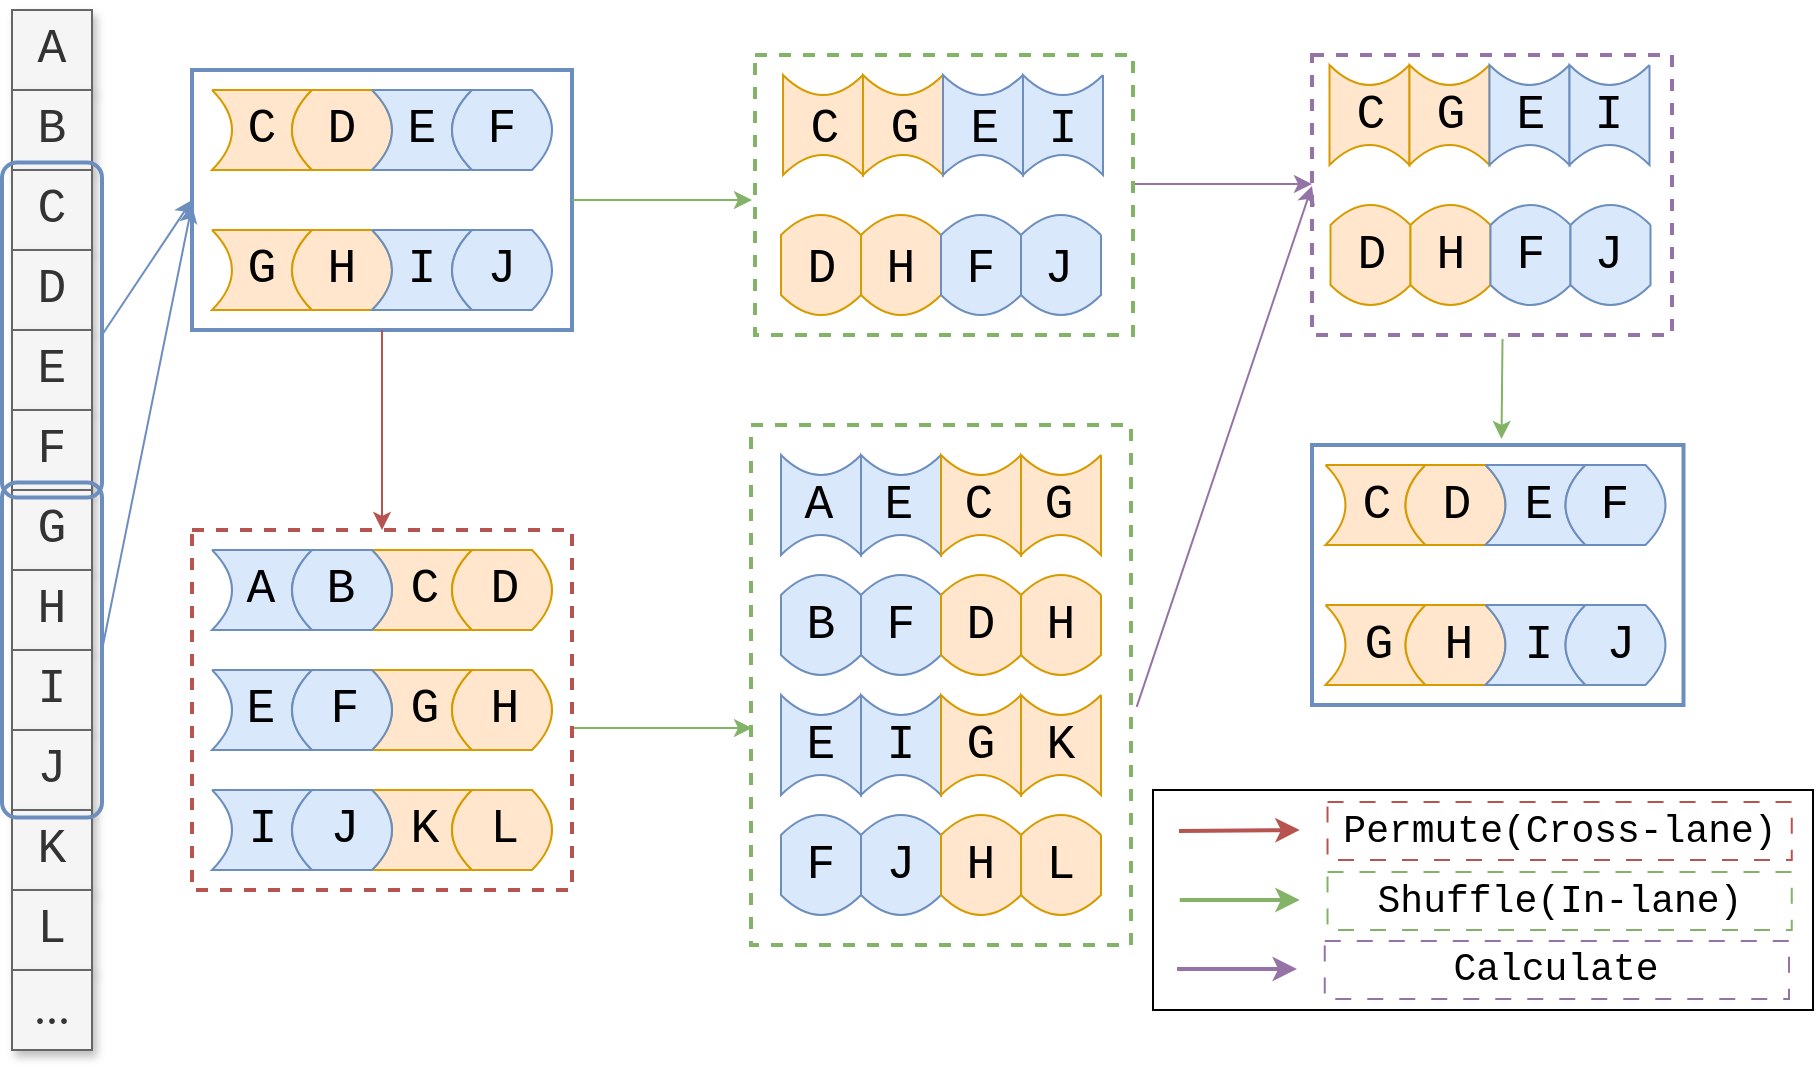 <mxfile version="21.6.3" type="github">
  <diagram name="第 1 页" id="M4FTqEk83SEQUKlFbiba">
    <mxGraphModel dx="1247" dy="1162" grid="1" gridSize="10" guides="1" tooltips="1" connect="1" arrows="1" fold="1" page="1" pageScale="1" pageWidth="827" pageHeight="1169" math="0" shadow="0">
      <root>
        <mxCell id="0" />
        <mxCell id="1" parent="0" />
        <mxCell id="JJsusrt6YoOf3l3M_abA-1" value="C" style="shape=stencil(tZTbjoMgEIafhtuGw3bvG3b7HlSnldSCi/T09ouATcVqD9HEmMw/8M1PhgExXheiAkRxgdgPopRg7P4uPiexqCvIbBBPwkixKSFkamv0Hs4yt5EhVQFG2ibLfhFeuTXNx3imlXIQqVXdydzlHUxI5fbiS4DF8tdOVDn+ASyYaDKoiK5fxy6W84DJTH672Nb95H6nA3cdk7kaNxmYfI5l3ClDl5vxjcj2O6OPKn9ophLN4PQSbfqgT/BkHB4fswWUUt0BbgP9DuLvKPIGQcKe7xYR42WMLzStkQrvOE0u0GuIxOnXE6eJz9ESvsu9Znl1oMOMb7WBkdZvZVmG53Ok6uACX7pXwavhVffCPw==);whiteSpace=wrap;html=1;fillStyle=auto;shadow=0;fillColor=#ffe6cc;strokeColor=#d79b00;fontSize=24;fontFamily=Courier New;" vertex="1" parent="1">
          <mxGeometry x="1700" y="480" width="50" height="40" as="geometry" />
        </mxCell>
        <mxCell id="JJsusrt6YoOf3l3M_abA-2" value="D" style="shape=stencil(tZTZbsMgEEW/hsdWLIqU14q2/0HsSY3igIvJ9vfBgJMYL00jW7IszR185uKBQYzXhagAUVwg9okoJRi7t4tPSSzqCjIbxKMwUmxKCJnaGr2Dk8xtZEhVgJG2ybIvhD/cmuZhPNNKOYjUqu5kHvIOJqRy3+JzgMXyl05UOf4eLJhoMqiIfj+PfV8tAyYL+e1iW/ez+50P3HVMlmrcbGDyOpZxp4wdbsY3Itv9GH1Q+aCZSjQXp5do03t9hLvL4fswvM+WUEr1QFi/QPg9iLwhkPgbbi6isIrxmSY1aDJF/mM0PUHPMRKrb39ZpYnVySK+0b1+eXWkyYxvtYGJ7m9lWYYJOlF1dIEv3avg1TDYvXAF);whiteSpace=wrap;html=1;fillColor=#ffe6cc;strokeColor=#d79b00;fontSize=24;fontFamily=Courier New;" vertex="1" parent="1">
          <mxGeometry x="1740" y="480" width="50" height="40" as="geometry" />
        </mxCell>
        <mxCell id="JJsusrt6YoOf3l3M_abA-3" value="E" style="shape=stencil(tZTbjoMgEIafhtuGw3bvG3b7HlSnldSCi/T09ouATcVqD9HEmMw/8M1PhgExXheiAkRxgdgPopRg7P4uPiexqCvIbBBPwkixKSFkamv0Hs4yt5EhVQFG2ibLfhFeuTXNx3imlXIQqVXdydzlHUxI5fbiS4DF8tdOVDn+ASyYaDKoiK5fxy6W84DJTH672Nb95H6nA3cdk7kaNxmYfI5l3ClDl5vxjcj2O6OPKn9ophLN4PQSbfqgT/BkHB4fswWUUt0BbgP9DuLvKPIGQcKe7xYR42WMLzStkQrvOE0u0GuIxOnXE6eJz9ESvsu9Znl1oMOMb7WBkdZvZVmG53Ok6uACX7pXwavhVffCPw==);whiteSpace=wrap;html=1;fillStyle=auto;shadow=0;fillColor=#dae8fc;strokeColor=#6c8ebf;fontSize=24;fontFamily=Courier New;" vertex="1" parent="1">
          <mxGeometry x="1780" y="480" width="50" height="40" as="geometry" />
        </mxCell>
        <mxCell id="JJsusrt6YoOf3l3M_abA-4" value="F" style="shape=stencil(tZTZbsMgEEW/hsdWLIqU14q2/0HsSY3igIvJ9vfBgJMYL00jW7IszR185uKBQYzXhagAUVwg9okoJRi7t4tPSSzqCjIbxKMwUmxKCJnaGr2Dk8xtZEhVgJG2ybIvhD/cmuZhPNNKOYjUqu5kHvIOJqRy3+JzgMXyl05UOf4eLJhoMqiIfj+PfV8tAyYL+e1iW/ez+50P3HVMlmrcbGDyOpZxp4wdbsY3Itv9GH1Q+aCZSjQXp5do03t9hLvL4fswvM+WUEr1QFi/QPg9iLwhkPgbbi6isIrxmSY1aDJF/mM0PUHPMRKrb39ZpYnVySK+0b1+eXWkyYxvtYGJ7m9lWYYJOlF1dIEv3avg1TDYvXAF);whiteSpace=wrap;html=1;fillColor=#dae8fc;strokeColor=#6c8ebf;fontSize=24;fontFamily=Courier New;" vertex="1" parent="1">
          <mxGeometry x="1820" y="480" width="50" height="40" as="geometry" />
        </mxCell>
        <mxCell id="JJsusrt6YoOf3l3M_abA-5" value="G" style="shape=stencil(tZTbjoMgEIafhtuGw3bvG3b7HlSnldSCi/T09ouATcVqD9HEmMw/8M1PhgExXheiAkRxgdgPopRg7P4uPiexqCvIbBBPwkixKSFkamv0Hs4yt5EhVQFG2ibLfhFeuTXNx3imlXIQqVXdydzlHUxI5fbiS4DF8tdOVDn+ASyYaDKoiK5fxy6W84DJTH672Nb95H6nA3cdk7kaNxmYfI5l3ClDl5vxjcj2O6OPKn9ophLN4PQSbfqgT/BkHB4fswWUUt0BbgP9DuLvKPIGQcKe7xYR42WMLzStkQrvOE0u0GuIxOnXE6eJz9ESvsu9Znl1oMOMb7WBkdZvZVmG53Ok6uACX7pXwavhVffCPw==);whiteSpace=wrap;html=1;fillStyle=auto;shadow=0;fillColor=#ffe6cc;strokeColor=#d79b00;fontSize=24;fontFamily=Courier New;" vertex="1" parent="1">
          <mxGeometry x="1700" y="550" width="50" height="40" as="geometry" />
        </mxCell>
        <mxCell id="JJsusrt6YoOf3l3M_abA-6" value="H" style="shape=stencil(tZTZbsMgEEW/hsdWLIqU14q2/0HsSY3igIvJ9vfBgJMYL00jW7IszR185uKBQYzXhagAUVwg9okoJRi7t4tPSSzqCjIbxKMwUmxKCJnaGr2Dk8xtZEhVgJG2ybIvhD/cmuZhPNNKOYjUqu5kHvIOJqRy3+JzgMXyl05UOf4eLJhoMqiIfj+PfV8tAyYL+e1iW/ez+50P3HVMlmrcbGDyOpZxp4wdbsY3Itv9GH1Q+aCZSjQXp5do03t9hLvL4fswvM+WUEr1QFi/QPg9iLwhkPgbbi6isIrxmSY1aDJF/mM0PUHPMRKrb39ZpYnVySK+0b1+eXWkyYxvtYGJ7m9lWYYJOlF1dIEv3avg1TDYvXAF);whiteSpace=wrap;html=1;fillColor=#ffe6cc;strokeColor=#d79b00;fontSize=24;fontFamily=Courier New;" vertex="1" parent="1">
          <mxGeometry x="1740" y="550" width="50" height="40" as="geometry" />
        </mxCell>
        <mxCell id="JJsusrt6YoOf3l3M_abA-7" value="I" style="shape=stencil(tZTbjoMgEIafhtuGw3bvG3b7HlSnldSCi/T09ouATcVqD9HEmMw/8M1PhgExXheiAkRxgdgPopRg7P4uPiexqCvIbBBPwkixKSFkamv0Hs4yt5EhVQFG2ibLfhFeuTXNx3imlXIQqVXdydzlHUxI5fbiS4DF8tdOVDn+ASyYaDKoiK5fxy6W84DJTH672Nb95H6nA3cdk7kaNxmYfI5l3ClDl5vxjcj2O6OPKn9ophLN4PQSbfqgT/BkHB4fswWUUt0BbgP9DuLvKPIGQcKe7xYR42WMLzStkQrvOE0u0GuIxOnXE6eJz9ESvsu9Znl1oMOMb7WBkdZvZVmG53Ok6uACX7pXwavhVffCPw==);whiteSpace=wrap;html=1;fillStyle=auto;shadow=0;fillColor=#dae8fc;strokeColor=#6c8ebf;fontSize=24;fontFamily=Courier New;" vertex="1" parent="1">
          <mxGeometry x="1780" y="550" width="50" height="40" as="geometry" />
        </mxCell>
        <mxCell id="JJsusrt6YoOf3l3M_abA-8" value="J" style="shape=stencil(tZTZbsMgEEW/hsdWLIqU14q2/0HsSY3igIvJ9vfBgJMYL00jW7IszR185uKBQYzXhagAUVwg9okoJRi7t4tPSSzqCjIbxKMwUmxKCJnaGr2Dk8xtZEhVgJG2ybIvhD/cmuZhPNNKOYjUqu5kHvIOJqRy3+JzgMXyl05UOf4eLJhoMqiIfj+PfV8tAyYL+e1iW/ez+50P3HVMlmrcbGDyOpZxp4wdbsY3Itv9GH1Q+aCZSjQXp5do03t9hLvL4fswvM+WUEr1QFi/QPg9iLwhkPgbbi6isIrxmSY1aDJF/mM0PUHPMRKrb39ZpYnVySK+0b1+eXWkyYxvtYGJ7m9lWYYJOlF1dIEv3avg1TDYvXAF);whiteSpace=wrap;html=1;fillColor=#dae8fc;strokeColor=#6c8ebf;fontSize=24;fontFamily=Courier New;" vertex="1" parent="1">
          <mxGeometry x="1820" y="550" width="50" height="40" as="geometry" />
        </mxCell>
        <mxCell id="JJsusrt6YoOf3l3M_abA-9" value="" style="rounded=0;whiteSpace=wrap;html=1;fillColor=none;strokeColor=#6C8EBF;strokeWidth=2;" vertex="1" parent="1">
          <mxGeometry x="1690" y="470" width="190" height="130" as="geometry" />
        </mxCell>
        <mxCell id="JJsusrt6YoOf3l3M_abA-10" value="" style="endArrow=classic;html=1;rounded=0;exitX=1;exitY=0.5;exitDx=0;exitDy=0;fillColor=#d5e8d4;strokeColor=#82b366;" edge="1" parent="1" source="JJsusrt6YoOf3l3M_abA-9">
          <mxGeometry width="50" height="50" relative="1" as="geometry">
            <mxPoint x="1880" y="530" as="sourcePoint" />
            <mxPoint x="1970" y="535" as="targetPoint" />
          </mxGeometry>
        </mxCell>
        <mxCell id="JJsusrt6YoOf3l3M_abA-11" value="" style="endArrow=classic;html=1;rounded=0;entryX=0.5;entryY=0;entryDx=0;entryDy=0;fillColor=#f8cecc;strokeColor=#b85450;exitX=0.5;exitY=1;exitDx=0;exitDy=0;" edge="1" parent="1" source="JJsusrt6YoOf3l3M_abA-9" target="JJsusrt6YoOf3l3M_abA-67">
          <mxGeometry width="50" height="50" relative="1" as="geometry">
            <mxPoint x="1784.5" y="620" as="sourcePoint" />
            <mxPoint x="1784.5" y="689.5" as="targetPoint" />
          </mxGeometry>
        </mxCell>
        <mxCell id="JJsusrt6YoOf3l3M_abA-12" value="" style="endArrow=classic;html=1;rounded=0;exitX=1;exitY=0.5;exitDx=0;exitDy=0;fillColor=#d5e8d4;strokeColor=#82b366;" edge="1" parent="1">
          <mxGeometry width="50" height="50" relative="1" as="geometry">
            <mxPoint x="1880" y="799" as="sourcePoint" />
            <mxPoint x="1970" y="799" as="targetPoint" />
          </mxGeometry>
        </mxCell>
        <mxCell id="JJsusrt6YoOf3l3M_abA-13" value="" style="endArrow=classic;html=1;rounded=0;exitX=0.993;exitY=0.448;exitDx=0;exitDy=0;fillColor=#e1d5e7;strokeColor=#9673a6;exitPerimeter=0;" edge="1" parent="1">
          <mxGeometry width="50" height="50" relative="1" as="geometry">
            <mxPoint x="2159.5" y="527" as="sourcePoint" />
            <mxPoint x="2250" y="527" as="targetPoint" />
          </mxGeometry>
        </mxCell>
        <mxCell id="JJsusrt6YoOf3l3M_abA-14" value="" style="endArrow=classic;html=1;rounded=0;exitX=1.015;exitY=0.542;exitDx=0;exitDy=0;fillColor=#e1d5e7;strokeColor=#9673a6;exitPerimeter=0;" edge="1" parent="1" source="JJsusrt6YoOf3l3M_abA-130">
          <mxGeometry width="50" height="50" relative="1" as="geometry">
            <mxPoint x="2160.5" y="717.5" as="sourcePoint" />
            <mxPoint x="2250" y="528" as="targetPoint" />
          </mxGeometry>
        </mxCell>
        <mxCell id="JJsusrt6YoOf3l3M_abA-15" value="" style="shape=stencil(tZTbjoMgEIafhtuGw3bvG3b7HlSnldSCi/T09ouATcVqD9HEmMw/8M1PhgExXheiAkRxgdgPopRg7P4uPiexqCvIbBBPwkixKSFkamv0Hs4yt5EhVQFG2ibLfhFeuTXNx3imlXIQqVXdydzlHUxI5fbiS4DF8tdOVDn+ASyYaDKoiK5fxy6W84DJTH672Nb95H6nA3cdk7kaNxmYfI5l3ClDl5vxjcj2O6OPKn9ophLN4PQSbfqgT/BkHB4fswWUUt0BbgP9DuLvKPIGQcKe7xYR42WMLzStkQrvOE0u0GuIxOnXE6eJz9ESvsu9Znl1oMOMb7WBkdZvZVmG53Ok6uACX7pXwavhVffCPw==);whiteSpace=wrap;html=1;fillStyle=auto;shadow=0;fillColor=#ffe6cc;strokeColor=#d79b00;fontSize=24;fontFamily=Courier New;" vertex="1" parent="1">
          <mxGeometry x="2256.75" y="667.5" width="50" height="40" as="geometry" />
        </mxCell>
        <mxCell id="JJsusrt6YoOf3l3M_abA-16" value="" style="shape=stencil(tZTZbsMgEEW/hsdWLIqU14q2/0HsSY3igIvJ9vfBgJMYL00jW7IszR185uKBQYzXhagAUVwg9okoJRi7t4tPSSzqCjIbxKMwUmxKCJnaGr2Dk8xtZEhVgJG2ybIvhD/cmuZhPNNKOYjUqu5kHvIOJqRy3+JzgMXyl05UOf4eLJhoMqiIfj+PfV8tAyYL+e1iW/ez+50P3HVMlmrcbGDyOpZxp4wdbsY3Itv9GH1Q+aCZSjQXp5do03t9hLvL4fswvM+WUEr1QFi/QPg9iLwhkPgbbi6isIrxmSY1aDJF/mM0PUHPMRKrb39ZpYnVySK+0b1+eXWkyYxvtYGJ7m9lWYYJOlF1dIEv3avg1TDYvXAF);whiteSpace=wrap;html=1;fillColor=#ffe6cc;strokeColor=#d79b00;fontSize=24;fontFamily=Courier New;" vertex="1" parent="1">
          <mxGeometry x="2296.75" y="667.5" width="50" height="40" as="geometry" />
        </mxCell>
        <mxCell id="JJsusrt6YoOf3l3M_abA-17" value="" style="shape=stencil(tZTbjoMgEIafhtuGw3bvG3b7HlSnldSCi/T09ouATcVqD9HEmMw/8M1PhgExXheiAkRxgdgPopRg7P4uPiexqCvIbBBPwkixKSFkamv0Hs4yt5EhVQFG2ibLfhFeuTXNx3imlXIQqVXdydzlHUxI5fbiS4DF8tdOVDn+ASyYaDKoiK5fxy6W84DJTH672Nb95H6nA3cdk7kaNxmYfI5l3ClDl5vxjcj2O6OPKn9ophLN4PQSbfqgT/BkHB4fswWUUt0BbgP9DuLvKPIGQcKe7xYR42WMLzStkQrvOE0u0GuIxOnXE6eJz9ESvsu9Znl1oMOMb7WBkdZvZVmG53Ok6uACX7pXwavhVffCPw==);whiteSpace=wrap;html=1;fillStyle=auto;shadow=0;fillColor=#dae8fc;strokeColor=#6c8ebf;fontSize=24;fontFamily=Courier New;" vertex="1" parent="1">
          <mxGeometry x="2336.75" y="667.5" width="50" height="40" as="geometry" />
        </mxCell>
        <mxCell id="JJsusrt6YoOf3l3M_abA-18" value="" style="shape=stencil(tZTZbsMgEEW/hsdWLIqU14q2/0HsSY3igIvJ9vfBgJMYL00jW7IszR185uKBQYzXhagAUVwg9okoJRi7t4tPSSzqCjIbxKMwUmxKCJnaGr2Dk8xtZEhVgJG2ybIvhD/cmuZhPNNKOYjUqu5kHvIOJqRy3+JzgMXyl05UOf4eLJhoMqiIfj+PfV8tAyYL+e1iW/ez+50P3HVMlmrcbGDyOpZxp4wdbsY3Itv9GH1Q+aCZSjQXp5do03t9hLvL4fswvM+WUEr1QFi/QPg9iLwhkPgbbi6isIrxmSY1aDJF/mM0PUHPMRKrb39ZpYnVySK+0b1+eXWkyYxvtYGJ7m9lWYYJOlF1dIEv3avg1TDYvXAF);whiteSpace=wrap;html=1;fillColor=#dae8fc;strokeColor=#6c8ebf;fontSize=24;fontFamily=Courier New;" vertex="1" parent="1">
          <mxGeometry x="2376.75" y="667.5" width="50" height="40" as="geometry" />
        </mxCell>
        <mxCell id="JJsusrt6YoOf3l3M_abA-19" value="" style="shape=stencil(tZTbjoMgEIafhtuGw3bvG3b7HlSnldSCi/T09ouATcVqD9HEmMw/8M1PhgExXheiAkRxgdgPopRg7P4uPiexqCvIbBBPwkixKSFkamv0Hs4yt5EhVQFG2ibLfhFeuTXNx3imlXIQqVXdydzlHUxI5fbiS4DF8tdOVDn+ASyYaDKoiK5fxy6W84DJTH672Nb95H6nA3cdk7kaNxmYfI5l3ClDl5vxjcj2O6OPKn9ophLN4PQSbfqgT/BkHB4fswWUUt0BbgP9DuLvKPIGQcKe7xYR42WMLzStkQrvOE0u0GuIxOnXE6eJz9ESvsu9Znl1oMOMb7WBkdZvZVmG53Ok6uACX7pXwavhVffCPw==);whiteSpace=wrap;html=1;fillStyle=auto;shadow=0;fillColor=#ffe6cc;strokeColor=#d79b00;fontSize=24;fontFamily=Courier New;" vertex="1" parent="1">
          <mxGeometry x="2256.75" y="737.5" width="50" height="40" as="geometry" />
        </mxCell>
        <mxCell id="JJsusrt6YoOf3l3M_abA-20" value="" style="shape=stencil(tZTZbsMgEEW/hsdWLIqU14q2/0HsSY3igIvJ9vfBgJMYL00jW7IszR185uKBQYzXhagAUVwg9okoJRi7t4tPSSzqCjIbxKMwUmxKCJnaGr2Dk8xtZEhVgJG2ybIvhD/cmuZhPNNKOYjUqu5kHvIOJqRy3+JzgMXyl05UOf4eLJhoMqiIfj+PfV8tAyYL+e1iW/ez+50P3HVMlmrcbGDyOpZxp4wdbsY3Itv9GH1Q+aCZSjQXp5do03t9hLvL4fswvM+WUEr1QFi/QPg9iLwhkPgbbi6isIrxmSY1aDJF/mM0PUHPMRKrb39ZpYnVySK+0b1+eXWkyYxvtYGJ7m9lWYYJOlF1dIEv3avg1TDYvXAF);whiteSpace=wrap;html=1;fillColor=#ffe6cc;strokeColor=#d79b00;fontSize=24;fontFamily=Courier New;" vertex="1" parent="1">
          <mxGeometry x="2296.75" y="737.5" width="50" height="40" as="geometry" />
        </mxCell>
        <mxCell id="JJsusrt6YoOf3l3M_abA-21" value="" style="shape=stencil(tZTbjoMgEIafhtuGw3bvG3b7HlSnldSCi/T09ouATcVqD9HEmMw/8M1PhgExXheiAkRxgdgPopRg7P4uPiexqCvIbBBPwkixKSFkamv0Hs4yt5EhVQFG2ibLfhFeuTXNx3imlXIQqVXdydzlHUxI5fbiS4DF8tdOVDn+ASyYaDKoiK5fxy6W84DJTH672Nb95H6nA3cdk7kaNxmYfI5l3ClDl5vxjcj2O6OPKn9ophLN4PQSbfqgT/BkHB4fswWUUt0BbgP9DuLvKPIGQcKe7xYR42WMLzStkQrvOE0u0GuIxOnXE6eJz9ESvsu9Znl1oMOMb7WBkdZvZVmG53Ok6uACX7pXwavhVffCPw==);whiteSpace=wrap;html=1;fillStyle=auto;shadow=0;fillColor=#dae8fc;strokeColor=#6c8ebf;fontSize=24;fontFamily=Courier New;" vertex="1" parent="1">
          <mxGeometry x="2336.75" y="737.5" width="50" height="40" as="geometry" />
        </mxCell>
        <mxCell id="JJsusrt6YoOf3l3M_abA-22" value="" style="shape=stencil(tZTZbsMgEEW/hsdWLIqU14q2/0HsSY3igIvJ9vfBgJMYL00jW7IszR185uKBQYzXhagAUVwg9okoJRi7t4tPSSzqCjIbxKMwUmxKCJnaGr2Dk8xtZEhVgJG2ybIvhD/cmuZhPNNKOYjUqu5kHvIOJqRy3+JzgMXyl05UOf4eLJhoMqiIfj+PfV8tAyYL+e1iW/ez+50P3HVMlmrcbGDyOpZxp4wdbsY3Itv9GH1Q+aCZSjQXp5do03t9hLvL4fswvM+WUEr1QFi/QPg9iLwhkPgbbi6isIrxmSY1aDJF/mM0PUHPMRKrb39ZpYnVySK+0b1+eXWkyYxvtYGJ7m9lWYYJOlF1dIEv3avg1TDYvXAF);whiteSpace=wrap;html=1;fillColor=#dae8fc;strokeColor=#6c8ebf;fontSize=24;fontFamily=Courier New;" vertex="1" parent="1">
          <mxGeometry x="2376.75" y="737.5" width="50" height="40" as="geometry" />
        </mxCell>
        <mxCell id="JJsusrt6YoOf3l3M_abA-23" value="" style="rounded=0;whiteSpace=wrap;html=1;fillColor=none;strokeColor=#6c8ebf;strokeWidth=2;" vertex="1" parent="1">
          <mxGeometry x="2250" y="657.5" width="185.75" height="130" as="geometry" />
        </mxCell>
        <mxCell id="JJsusrt6YoOf3l3M_abA-24" value="" style="endArrow=classic;html=1;rounded=0;fillColor=#d5e8d4;strokeColor=#82b366;" edge="1" parent="1">
          <mxGeometry width="50" height="50" relative="1" as="geometry">
            <mxPoint x="2345.25" y="604.5" as="sourcePoint" />
            <mxPoint x="2344.75" y="654.5" as="targetPoint" />
          </mxGeometry>
        </mxCell>
        <mxCell id="JJsusrt6YoOf3l3M_abA-25" value="A" style="rounded=0;whiteSpace=wrap;html=1;fillColor=#f5f5f5;fontFamily=Courier New;fontSize=24;strokeColor=#666666;fontColor=#333333;shadow=1;" vertex="1" parent="1">
          <mxGeometry x="1600" y="440" width="40" height="40" as="geometry" />
        </mxCell>
        <mxCell id="JJsusrt6YoOf3l3M_abA-26" value="B" style="rounded=0;whiteSpace=wrap;html=1;fillColor=#f5f5f5;fontFamily=Courier New;fontSize=24;strokeColor=#666666;fontColor=#333333;shadow=1;" vertex="1" parent="1">
          <mxGeometry x="1600" y="480" width="40" height="40" as="geometry" />
        </mxCell>
        <mxCell id="JJsusrt6YoOf3l3M_abA-27" value="C" style="rounded=0;whiteSpace=wrap;html=1;fillColor=#f5f5f5;fontFamily=Courier New;fontSize=24;strokeColor=#666666;fontColor=#333333;shadow=1;" vertex="1" parent="1">
          <mxGeometry x="1600" y="520" width="40" height="40" as="geometry" />
        </mxCell>
        <mxCell id="JJsusrt6YoOf3l3M_abA-28" value="D" style="rounded=0;whiteSpace=wrap;html=1;fillColor=#f5f5f5;fontFamily=Courier New;fontSize=24;strokeColor=#666666;fontColor=#333333;shadow=1;" vertex="1" parent="1">
          <mxGeometry x="1600" y="560" width="40" height="40" as="geometry" />
        </mxCell>
        <mxCell id="JJsusrt6YoOf3l3M_abA-29" value="E" style="rounded=0;whiteSpace=wrap;html=1;fillColor=#f5f5f5;fontFamily=Courier New;fontSize=24;strokeColor=#666666;fontColor=#333333;shadow=1;" vertex="1" parent="1">
          <mxGeometry x="1600" y="600" width="40" height="40" as="geometry" />
        </mxCell>
        <mxCell id="JJsusrt6YoOf3l3M_abA-30" value="F" style="rounded=0;whiteSpace=wrap;html=1;fillColor=#f5f5f5;fontFamily=Courier New;fontSize=24;strokeColor=#666666;fontColor=#333333;shadow=1;" vertex="1" parent="1">
          <mxGeometry x="1600" y="640" width="40" height="40" as="geometry" />
        </mxCell>
        <mxCell id="JJsusrt6YoOf3l3M_abA-31" value="G" style="rounded=0;whiteSpace=wrap;html=1;fillColor=#f5f5f5;fontFamily=Courier New;fontSize=24;strokeColor=#666666;fontColor=#333333;shadow=1;" vertex="1" parent="1">
          <mxGeometry x="1600" y="680" width="40" height="40" as="geometry" />
        </mxCell>
        <mxCell id="JJsusrt6YoOf3l3M_abA-32" value="H" style="rounded=0;whiteSpace=wrap;html=1;fillColor=#f5f5f5;fontFamily=Courier New;fontSize=24;strokeColor=#666666;fontColor=#333333;shadow=1;" vertex="1" parent="1">
          <mxGeometry x="1600" y="720" width="40" height="40" as="geometry" />
        </mxCell>
        <mxCell id="JJsusrt6YoOf3l3M_abA-33" value="I" style="rounded=0;whiteSpace=wrap;html=1;fillColor=#f5f5f5;fontFamily=Courier New;fontSize=24;strokeColor=#666666;fontColor=#333333;shadow=1;" vertex="1" parent="1">
          <mxGeometry x="1600" y="760" width="40" height="40" as="geometry" />
        </mxCell>
        <mxCell id="JJsusrt6YoOf3l3M_abA-34" value="J" style="rounded=0;whiteSpace=wrap;html=1;fillColor=#f5f5f5;fontFamily=Courier New;fontSize=24;strokeColor=#666666;fontColor=#333333;shadow=1;" vertex="1" parent="1">
          <mxGeometry x="1600" y="800" width="40" height="40" as="geometry" />
        </mxCell>
        <mxCell id="JJsusrt6YoOf3l3M_abA-35" value="K" style="rounded=0;whiteSpace=wrap;html=1;fillColor=#f5f5f5;fontFamily=Courier New;fontSize=24;strokeColor=#666666;fontColor=#333333;shadow=1;" vertex="1" parent="1">
          <mxGeometry x="1600" y="840" width="40" height="40" as="geometry" />
        </mxCell>
        <mxCell id="JJsusrt6YoOf3l3M_abA-36" value="L" style="rounded=0;whiteSpace=wrap;html=1;fillColor=#f5f5f5;fontFamily=Courier New;fontSize=24;strokeColor=#666666;fontColor=#333333;shadow=1;" vertex="1" parent="1">
          <mxGeometry x="1600" y="880" width="40" height="40" as="geometry" />
        </mxCell>
        <mxCell id="JJsusrt6YoOf3l3M_abA-37" value="&lt;font face=&quot;Times New Roman&quot; style=&quot;font-size: 24px;&quot;&gt;...&lt;/font&gt;" style="rounded=0;whiteSpace=wrap;html=1;fillColor=#f5f5f5;fontFamily=Courier New;fontSize=24;strokeColor=#666666;fontColor=#333333;shadow=1;" vertex="1" parent="1">
          <mxGeometry x="1600" y="920" width="40" height="40" as="geometry" />
        </mxCell>
        <mxCell id="JJsusrt6YoOf3l3M_abA-38" value="" style="shape=stencil(tZTbjoMgEIafhtuGw3bvG3b7HlSnldSCi/T09ouATcVqD9HEmMw/8M1PhgExXheiAkRxgdgPopRg7P4uPiexqCvIbBBPwkixKSFkamv0Hs4yt5EhVQFG2ibLfhFeuTXNx3imlXIQqVXdydzlHUxI5fbiS4DF8tdOVDn+ASyYaDKoiK5fxy6W84DJTH672Nb95H6nA3cdk7kaNxmYfI5l3ClDl5vxjcj2O6OPKn9ophLN4PQSbfqgT/BkHB4fswWUUt0BbgP9DuLvKPIGQcKe7xYR42WMLzStkQrvOE0u0GuIxOnXE6eJz9ESvsu9Znl1oMOMb7WBkdZvZVmG53Ok6uACX7pXwavhVffCPw==);whiteSpace=wrap;html=1;fillStyle=auto;shadow=0;rotation=90;fillColor=#ffe6cc;strokeColor=#d79b00;fontSize=24;fontFamily=Courier New;align=center;container=0;" vertex="1" parent="1">
          <mxGeometry x="1980.5" y="477.5" width="50" height="40" as="geometry" />
        </mxCell>
        <mxCell id="JJsusrt6YoOf3l3M_abA-39" value="" style="shape=stencil(tZTbjoMgEIafhtuGw3bvG3b7HlSnldSCi/T09ouATcVqD9HEmMw/8M1PhgExXheiAkRxgdgPopRg7P4uPiexqCvIbBBPwkixKSFkamv0Hs4yt5EhVQFG2ibLfhFeuTXNx3imlXIQqVXdydzlHUxI5fbiS4DF8tdOVDn+ASyYaDKoiK5fxy6W84DJTH672Nb95H6nA3cdk7kaNxmYfI5l3ClDl5vxjcj2O6OPKn9ophLN4PQSbfqgT/BkHB4fswWUUt0BbgP9DuLvKPIGQcKe7xYR42WMLzStkQrvOE0u0GuIxOnXE6eJz9ESvsu9Znl1oMOMb7WBkdZvZVmG53Ok6uACX7pXwavhVffCPw==);whiteSpace=wrap;html=1;fillStyle=auto;shadow=0;rotation=90;fillColor=#ffe6cc;strokeColor=#d79b00;fontSize=24;fontFamily=Courier New;container=0;" vertex="1" parent="1">
          <mxGeometry x="2020.5" y="477.5" width="50" height="40" as="geometry" />
        </mxCell>
        <mxCell id="JJsusrt6YoOf3l3M_abA-40" value="" style="shape=stencil(tZTbjoMgEIafhtuGw3bvG3b7HlSnldSCi/T09ouATcVqD9HEmMw/8M1PhgExXheiAkRxgdgPopRg7P4uPiexqCvIbBBPwkixKSFkamv0Hs4yt5EhVQFG2ibLfhFeuTXNx3imlXIQqVXdydzlHUxI5fbiS4DF8tdOVDn+ASyYaDKoiK5fxy6W84DJTH672Nb95H6nA3cdk7kaNxmYfI5l3ClDl5vxjcj2O6OPKn9ophLN4PQSbfqgT/BkHB4fswWUUt0BbgP9DuLvKPIGQcKe7xYR42WMLzStkQrvOE0u0GuIxOnXE6eJz9ESvsu9Znl1oMOMb7WBkdZvZVmG53Ok6uACX7pXwavhVffCPw==);whiteSpace=wrap;html=1;fillStyle=auto;shadow=0;rotation=90;fillColor=#dae8fc;strokeColor=#6c8ebf;fontSize=24;fontFamily=Courier New;container=0;" vertex="1" parent="1">
          <mxGeometry x="2060.5" y="477.5" width="50" height="40" as="geometry" />
        </mxCell>
        <mxCell id="JJsusrt6YoOf3l3M_abA-41" value="" style="shape=stencil(tZTbjoMgEIafhtuGw3bvG3b7HlSnldSCi/T09ouATcVqD9HEmMw/8M1PhgExXheiAkRxgdgPopRg7P4uPiexqCvIbBBPwkixKSFkamv0Hs4yt5EhVQFG2ibLfhFeuTXNx3imlXIQqVXdydzlHUxI5fbiS4DF8tdOVDn+ASyYaDKoiK5fxy6W84DJTH672Nb95H6nA3cdk7kaNxmYfI5l3ClDl5vxjcj2O6OPKn9ophLN4PQSbfqgT/BkHB4fswWUUt0BbgP9DuLvKPIGQcKe7xYR42WMLzStkQrvOE0u0GuIxOnXE6eJz9ESvsu9Znl1oMOMb7WBkdZvZVmG53Ok6uACX7pXwavhVffCPw==);whiteSpace=wrap;html=1;fillStyle=auto;shadow=0;rotation=90;fillColor=#dae8fc;strokeColor=#6c8ebf;fontSize=24;fontFamily=Courier New;container=0;" vertex="1" parent="1">
          <mxGeometry x="2100.5" y="477.5" width="50" height="40" as="geometry" />
        </mxCell>
        <mxCell id="JJsusrt6YoOf3l3M_abA-42" value="" style="shape=stencil(tZTZbsMgEEW/hsdWLIqU14q2/0HsSY3igIvJ9vfBgJMYL00jW7IszR185uKBQYzXhagAUVwg9okoJRi7t4tPSSzqCjIbxKMwUmxKCJnaGr2Dk8xtZEhVgJG2ybIvhD/cmuZhPNNKOYjUqu5kHvIOJqRy3+JzgMXyl05UOf4eLJhoMqiIfj+PfV8tAyYL+e1iW/ez+50P3HVMlmrcbGDyOpZxp4wdbsY3Itv9GH1Q+aCZSjQXp5do03t9hLvL4fswvM+WUEr1QFi/QPg9iLwhkPgbbi6isIrxmSY1aDJF/mM0PUHPMRKrb39ZpYnVySK+0b1+eXWkyYxvtYGJ7m9lWYYJOlF1dIEv3avg1TDYvXAF);whiteSpace=wrap;html=1;rotation=90;fillColor=#ffe6cc;strokeColor=#d79b00;fontSize=24;fontFamily=Courier New;container=0;" vertex="1" parent="1">
          <mxGeometry x="1979.5" y="547.5" width="50" height="40" as="geometry" />
        </mxCell>
        <mxCell id="JJsusrt6YoOf3l3M_abA-43" value="" style="shape=stencil(tZTZbsMgEEW/hsdWLIqU14q2/0HsSY3igIvJ9vfBgJMYL00jW7IszR185uKBQYzXhagAUVwg9okoJRi7t4tPSSzqCjIbxKMwUmxKCJnaGr2Dk8xtZEhVgJG2ybIvhD/cmuZhPNNKOYjUqu5kHvIOJqRy3+JzgMXyl05UOf4eLJhoMqiIfj+PfV8tAyYL+e1iW/ez+50P3HVMlmrcbGDyOpZxp4wdbsY3Itv9GH1Q+aCZSjQXp5do03t9hLvL4fswvM+WUEr1QFi/QPg9iLwhkPgbbi6isIrxmSY1aDJF/mM0PUHPMRKrb39ZpYnVySK+0b1+eXWkyYxvtYGJ7m9lWYYJOlF1dIEv3avg1TDYvXAF);whiteSpace=wrap;html=1;rotation=90;fillColor=#ffe6cc;strokeColor=#d79b00;fontSize=24;fontFamily=Courier New;container=0;" vertex="1" parent="1">
          <mxGeometry x="2019.5" y="547.5" width="50" height="40" as="geometry" />
        </mxCell>
        <mxCell id="JJsusrt6YoOf3l3M_abA-44" value="" style="shape=stencil(tZTZbsMgEEW/hsdWLIqU14q2/0HsSY3igIvJ9vfBgJMYL00jW7IszR185uKBQYzXhagAUVwg9okoJRi7t4tPSSzqCjIbxKMwUmxKCJnaGr2Dk8xtZEhVgJG2ybIvhD/cmuZhPNNKOYjUqu5kHvIOJqRy3+JzgMXyl05UOf4eLJhoMqiIfj+PfV8tAyYL+e1iW/ez+50P3HVMlmrcbGDyOpZxp4wdbsY3Itv9GH1Q+aCZSjQXp5do03t9hLvL4fswvM+WUEr1QFi/QPg9iLwhkPgbbi6isIrxmSY1aDJF/mM0PUHPMRKrb39ZpYnVySK+0b1+eXWkyYxvtYGJ7m9lWYYJOlF1dIEv3avg1TDYvXAF);whiteSpace=wrap;html=1;rotation=90;fillColor=#dae8fc;strokeColor=#6c8ebf;fontSize=24;fontFamily=Courier New;container=0;" vertex="1" parent="1">
          <mxGeometry x="2059.5" y="547.5" width="50" height="40" as="geometry" />
        </mxCell>
        <mxCell id="JJsusrt6YoOf3l3M_abA-45" value="" style="shape=stencil(tZTZbsMgEEW/hsdWLIqU14q2/0HsSY3igIvJ9vfBgJMYL00jW7IszR185uKBQYzXhagAUVwg9okoJRi7t4tPSSzqCjIbxKMwUmxKCJnaGr2Dk8xtZEhVgJG2ybIvhD/cmuZhPNNKOYjUqu5kHvIOJqRy3+JzgMXyl05UOf4eLJhoMqiIfj+PfV8tAyYL+e1iW/ez+50P3HVMlmrcbGDyOpZxp4wdbsY3Itv9GH1Q+aCZSjQXp5do03t9hLvL4fswvM+WUEr1QFi/QPg9iLwhkPgbbi6isIrxmSY1aDJF/mM0PUHPMRKrb39ZpYnVySK+0b1+eXWkyYxvtYGJ7m9lWYYJOlF1dIEv3avg1TDYvXAF);whiteSpace=wrap;html=1;rotation=90;fillColor=#dae8fc;strokeColor=#6c8ebf;fontSize=24;fontFamily=Courier New;container=0;" vertex="1" parent="1">
          <mxGeometry x="2099.5" y="547.5" width="50" height="40" as="geometry" />
        </mxCell>
        <mxCell id="JJsusrt6YoOf3l3M_abA-46" value="" style="rounded=0;whiteSpace=wrap;html=1;fillColor=none;dashed=1;strokeColor=#82b366;strokeWidth=2;container=0;" vertex="1" parent="1">
          <mxGeometry x="1971.5" y="462.5" width="189" height="140" as="geometry" />
        </mxCell>
        <mxCell id="JJsusrt6YoOf3l3M_abA-47" value="&lt;font style=&quot;font-size: 24px;&quot; face=&quot;Courier New&quot;&gt;C&lt;/font&gt;" style="text;html=1;strokeColor=none;fillColor=none;align=center;verticalAlign=middle;whiteSpace=wrap;rounded=0;" vertex="1" parent="1">
          <mxGeometry x="1984.87" y="480" width="42.5" height="40" as="geometry" />
        </mxCell>
        <mxCell id="JJsusrt6YoOf3l3M_abA-48" value="&lt;font style=&quot;font-size: 24px;&quot; face=&quot;Courier New&quot;&gt;G&lt;/font&gt;" style="text;html=1;strokeColor=none;fillColor=none;align=center;verticalAlign=middle;whiteSpace=wrap;rounded=0;" vertex="1" parent="1">
          <mxGeometry x="2024.87" y="480" width="42.5" height="40" as="geometry" />
        </mxCell>
        <mxCell id="JJsusrt6YoOf3l3M_abA-49" value="&lt;font style=&quot;font-size: 24px;&quot; face=&quot;Courier New&quot;&gt;E&lt;/font&gt;" style="text;html=1;strokeColor=none;fillColor=none;align=center;verticalAlign=middle;whiteSpace=wrap;rounded=0;" vertex="1" parent="1">
          <mxGeometry x="2064.87" y="480" width="42.5" height="40" as="geometry" />
        </mxCell>
        <mxCell id="JJsusrt6YoOf3l3M_abA-50" value="&lt;font style=&quot;font-size: 24px;&quot; face=&quot;Courier New&quot;&gt;I&lt;/font&gt;" style="text;html=1;strokeColor=none;fillColor=none;align=center;verticalAlign=middle;whiteSpace=wrap;rounded=0;" vertex="1" parent="1">
          <mxGeometry x="2103.62" y="480" width="42.5" height="40" as="geometry" />
        </mxCell>
        <mxCell id="JJsusrt6YoOf3l3M_abA-51" value="&lt;font style=&quot;font-size: 24px;&quot; face=&quot;Courier New&quot;&gt;D&lt;/font&gt;" style="text;html=1;strokeColor=none;fillColor=none;align=center;verticalAlign=middle;whiteSpace=wrap;rounded=0;" vertex="1" parent="1">
          <mxGeometry x="1984.75" y="550" width="39.5" height="40" as="geometry" />
        </mxCell>
        <mxCell id="JJsusrt6YoOf3l3M_abA-52" value="&lt;font style=&quot;font-size: 24px;&quot; face=&quot;Courier New&quot;&gt;H&lt;/font&gt;" style="text;html=1;strokeColor=none;fillColor=none;align=center;verticalAlign=middle;whiteSpace=wrap;rounded=0;" vertex="1" parent="1">
          <mxGeometry x="2023" y="550" width="42.5" height="40" as="geometry" />
        </mxCell>
        <mxCell id="JJsusrt6YoOf3l3M_abA-53" value="&lt;font style=&quot;font-size: 24px;&quot; face=&quot;Courier New&quot;&gt;F&lt;/font&gt;" style="text;html=1;strokeColor=none;fillColor=none;align=center;verticalAlign=middle;whiteSpace=wrap;rounded=0;" vertex="1" parent="1">
          <mxGeometry x="2063" y="550" width="42.5" height="40" as="geometry" />
        </mxCell>
        <mxCell id="JJsusrt6YoOf3l3M_abA-54" value="&lt;font style=&quot;font-size: 24px;&quot; face=&quot;Courier New&quot;&gt;J&lt;/font&gt;" style="text;html=1;strokeColor=none;fillColor=none;align=center;verticalAlign=middle;whiteSpace=wrap;rounded=0;" vertex="1" parent="1">
          <mxGeometry x="2101.75" y="550" width="42.5" height="40" as="geometry" />
        </mxCell>
        <mxCell id="JJsusrt6YoOf3l3M_abA-55" value="" style="shape=stencil(tZTbjoMgEIafhtuGw3bvG3b7HlSnldSCi/T09ouATcVqD9HEmMw/8M1PhgExXheiAkRxgdgPopRg7P4uPiexqCvIbBBPwkixKSFkamv0Hs4yt5EhVQFG2ibLfhFeuTXNx3imlXIQqVXdydzlHUxI5fbiS4DF8tdOVDn+ASyYaDKoiK5fxy6W84DJTH672Nb95H6nA3cdk7kaNxmYfI5l3ClDl5vxjcj2O6OPKn9ophLN4PQSbfqgT/BkHB4fswWUUt0BbgP9DuLvKPIGQcKe7xYR42WMLzStkQrvOE0u0GuIxOnXE6eJz9ESvsu9Znl1oMOMb7WBkdZvZVmG53Ok6uACX7pXwavhVffCPw==);whiteSpace=wrap;html=1;fillStyle=auto;shadow=0;fillColor=#ffe6cc;strokeColor=#d79b00;fontSize=24;fontFamily=Courier New;container=0;" vertex="1" parent="1">
          <mxGeometry x="1780" y="710" width="50" height="40" as="geometry" />
        </mxCell>
        <mxCell id="JJsusrt6YoOf3l3M_abA-56" value="" style="shape=stencil(tZTZbsMgEEW/hsdWLIqU14q2/0HsSY3igIvJ9vfBgJMYL00jW7IszR185uKBQYzXhagAUVwg9okoJRi7t4tPSSzqCjIbxKMwUmxKCJnaGr2Dk8xtZEhVgJG2ybIvhD/cmuZhPNNKOYjUqu5kHvIOJqRy3+JzgMXyl05UOf4eLJhoMqiIfj+PfV8tAyYL+e1iW/ez+50P3HVMlmrcbGDyOpZxp4wdbsY3Itv9GH1Q+aCZSjQXp5do03t9hLvL4fswvM+WUEr1QFi/QPg9iLwhkPgbbi6isIrxmSY1aDJF/mM0PUHPMRKrb39ZpYnVySK+0b1+eXWkyYxvtYGJ7m9lWYYJOlF1dIEv3avg1TDYvXAF);whiteSpace=wrap;html=1;fillColor=#ffe6cc;strokeColor=#d79b00;fontSize=24;fontFamily=Courier New;container=0;" vertex="1" parent="1">
          <mxGeometry x="1820" y="710" width="50" height="40" as="geometry" />
        </mxCell>
        <mxCell id="JJsusrt6YoOf3l3M_abA-57" value="" style="shape=stencil(tZTbjoMgEIafhtuGw3bvG3b7HlSnldSCi/T09ouATcVqD9HEmMw/8M1PhgExXheiAkRxgdgPopRg7P4uPiexqCvIbBBPwkixKSFkamv0Hs4yt5EhVQFG2ibLfhFeuTXNx3imlXIQqVXdydzlHUxI5fbiS4DF8tdOVDn+ASyYaDKoiK5fxy6W84DJTH672Nb95H6nA3cdk7kaNxmYfI5l3ClDl5vxjcj2O6OPKn9ophLN4PQSbfqgT/BkHB4fswWUUt0BbgP9DuLvKPIGQcKe7xYR42WMLzStkQrvOE0u0GuIxOnXE6eJz9ESvsu9Znl1oMOMb7WBkdZvZVmG53Ok6uACX7pXwavhVffCPw==);whiteSpace=wrap;html=1;fillStyle=auto;shadow=0;fillColor=#dae8fc;strokeColor=#6c8ebf;fontSize=24;fontFamily=Courier New;container=0;" vertex="1" parent="1">
          <mxGeometry x="1700" y="710" width="50" height="40" as="geometry" />
        </mxCell>
        <mxCell id="JJsusrt6YoOf3l3M_abA-58" value="" style="shape=stencil(tZTZbsMgEEW/hsdWLIqU14q2/0HsSY3igIvJ9vfBgJMYL00jW7IszR185uKBQYzXhagAUVwg9okoJRi7t4tPSSzqCjIbxKMwUmxKCJnaGr2Dk8xtZEhVgJG2ybIvhD/cmuZhPNNKOYjUqu5kHvIOJqRy3+JzgMXyl05UOf4eLJhoMqiIfj+PfV8tAyYL+e1iW/ez+50P3HVMlmrcbGDyOpZxp4wdbsY3Itv9GH1Q+aCZSjQXp5do03t9hLvL4fswvM+WUEr1QFi/QPg9iLwhkPgbbi6isIrxmSY1aDJF/mM0PUHPMRKrb39ZpYnVySK+0b1+eXWkyYxvtYGJ7m9lWYYJOlF1dIEv3avg1TDYvXAF);whiteSpace=wrap;html=1;fillColor=#dae8fc;strokeColor=#6c8ebf;fontSize=24;fontFamily=Courier New;container=0;" vertex="1" parent="1">
          <mxGeometry x="1740" y="710" width="50" height="40" as="geometry" />
        </mxCell>
        <mxCell id="JJsusrt6YoOf3l3M_abA-59" value="" style="shape=stencil(tZTbjoMgEIafhtuGw3bvG3b7HlSnldSCi/T09ouATcVqD9HEmMw/8M1PhgExXheiAkRxgdgPopRg7P4uPiexqCvIbBBPwkixKSFkamv0Hs4yt5EhVQFG2ibLfhFeuTXNx3imlXIQqVXdydzlHUxI5fbiS4DF8tdOVDn+ASyYaDKoiK5fxy6W84DJTH672Nb95H6nA3cdk7kaNxmYfI5l3ClDl5vxjcj2O6OPKn9ophLN4PQSbfqgT/BkHB4fswWUUt0BbgP9DuLvKPIGQcKe7xYR42WMLzStkQrvOE0u0GuIxOnXE6eJz9ESvsu9Znl1oMOMb7WBkdZvZVmG53Ok6uACX7pXwavhVffCPw==);whiteSpace=wrap;html=1;fillStyle=auto;shadow=0;fillColor=#ffe6cc;strokeColor=#d79b00;fontSize=24;fontFamily=Courier New;container=0;" vertex="1" parent="1">
          <mxGeometry x="1780" y="770" width="50" height="40" as="geometry" />
        </mxCell>
        <mxCell id="JJsusrt6YoOf3l3M_abA-60" value="" style="shape=stencil(tZTZbsMgEEW/hsdWLIqU14q2/0HsSY3igIvJ9vfBgJMYL00jW7IszR185uKBQYzXhagAUVwg9okoJRi7t4tPSSzqCjIbxKMwUmxKCJnaGr2Dk8xtZEhVgJG2ybIvhD/cmuZhPNNKOYjUqu5kHvIOJqRy3+JzgMXyl05UOf4eLJhoMqiIfj+PfV8tAyYL+e1iW/ez+50P3HVMlmrcbGDyOpZxp4wdbsY3Itv9GH1Q+aCZSjQXp5do03t9hLvL4fswvM+WUEr1QFi/QPg9iLwhkPgbbi6isIrxmSY1aDJF/mM0PUHPMRKrb39ZpYnVySK+0b1+eXWkyYxvtYGJ7m9lWYYJOlF1dIEv3avg1TDYvXAF);whiteSpace=wrap;html=1;fillColor=#ffe6cc;strokeColor=#d79b00;fontSize=24;fontFamily=Courier New;container=0;" vertex="1" parent="1">
          <mxGeometry x="1820" y="770" width="50" height="40" as="geometry" />
        </mxCell>
        <mxCell id="JJsusrt6YoOf3l3M_abA-61" value="" style="shape=stencil(tZTbjoMgEIafhtuGw3bvG3b7HlSnldSCi/T09ouATcVqD9HEmMw/8M1PhgExXheiAkRxgdgPopRg7P4uPiexqCvIbBBPwkixKSFkamv0Hs4yt5EhVQFG2ibLfhFeuTXNx3imlXIQqVXdydzlHUxI5fbiS4DF8tdOVDn+ASyYaDKoiK5fxy6W84DJTH672Nb95H6nA3cdk7kaNxmYfI5l3ClDl5vxjcj2O6OPKn9ophLN4PQSbfqgT/BkHB4fswWUUt0BbgP9DuLvKPIGQcKe7xYR42WMLzStkQrvOE0u0GuIxOnXE6eJz9ESvsu9Znl1oMOMb7WBkdZvZVmG53Ok6uACX7pXwavhVffCPw==);whiteSpace=wrap;html=1;fillStyle=auto;shadow=0;fillColor=#dae8fc;strokeColor=#6c8ebf;fontSize=24;fontFamily=Courier New;container=0;" vertex="1" parent="1">
          <mxGeometry x="1700" y="770" width="50" height="40" as="geometry" />
        </mxCell>
        <mxCell id="JJsusrt6YoOf3l3M_abA-62" value="" style="shape=stencil(tZTZbsMgEEW/hsdWLIqU14q2/0HsSY3igIvJ9vfBgJMYL00jW7IszR185uKBQYzXhagAUVwg9okoJRi7t4tPSSzqCjIbxKMwUmxKCJnaGr2Dk8xtZEhVgJG2ybIvhD/cmuZhPNNKOYjUqu5kHvIOJqRy3+JzgMXyl05UOf4eLJhoMqiIfj+PfV8tAyYL+e1iW/ez+50P3HVMlmrcbGDyOpZxp4wdbsY3Itv9GH1Q+aCZSjQXp5do03t9hLvL4fswvM+WUEr1QFi/QPg9iLwhkPgbbi6isIrxmSY1aDJF/mM0PUHPMRKrb39ZpYnVySK+0b1+eXWkyYxvtYGJ7m9lWYYJOlF1dIEv3avg1TDYvXAF);whiteSpace=wrap;html=1;fillColor=#dae8fc;strokeColor=#6c8ebf;fontSize=24;fontFamily=Courier New;container=0;" vertex="1" parent="1">
          <mxGeometry x="1740" y="770" width="50" height="40" as="geometry" />
        </mxCell>
        <mxCell id="JJsusrt6YoOf3l3M_abA-63" value="" style="shape=stencil(tZTbjoMgEIafhtuGw3bvG3b7HlSnldSCi/T09ouATcVqD9HEmMw/8M1PhgExXheiAkRxgdgPopRg7P4uPiexqCvIbBBPwkixKSFkamv0Hs4yt5EhVQFG2ibLfhFeuTXNx3imlXIQqVXdydzlHUxI5fbiS4DF8tdOVDn+ASyYaDKoiK5fxy6W84DJTH672Nb95H6nA3cdk7kaNxmYfI5l3ClDl5vxjcj2O6OPKn9ophLN4PQSbfqgT/BkHB4fswWUUt0BbgP9DuLvKPIGQcKe7xYR42WMLzStkQrvOE0u0GuIxOnXE6eJz9ESvsu9Znl1oMOMb7WBkdZvZVmG53Ok6uACX7pXwavhVffCPw==);whiteSpace=wrap;html=1;fillStyle=auto;shadow=0;fillColor=#ffe6cc;strokeColor=#d79b00;fontSize=24;fontFamily=Courier New;container=0;" vertex="1" parent="1">
          <mxGeometry x="1780" y="830" width="50" height="40" as="geometry" />
        </mxCell>
        <mxCell id="JJsusrt6YoOf3l3M_abA-64" value="" style="shape=stencil(tZTZbsMgEEW/hsdWLIqU14q2/0HsSY3igIvJ9vfBgJMYL00jW7IszR185uKBQYzXhagAUVwg9okoJRi7t4tPSSzqCjIbxKMwUmxKCJnaGr2Dk8xtZEhVgJG2ybIvhD/cmuZhPNNKOYjUqu5kHvIOJqRy3+JzgMXyl05UOf4eLJhoMqiIfj+PfV8tAyYL+e1iW/ez+50P3HVMlmrcbGDyOpZxp4wdbsY3Itv9GH1Q+aCZSjQXp5do03t9hLvL4fswvM+WUEr1QFi/QPg9iLwhkPgbbi6isIrxmSY1aDJF/mM0PUHPMRKrb39ZpYnVySK+0b1+eXWkyYxvtYGJ7m9lWYYJOlF1dIEv3avg1TDYvXAF);whiteSpace=wrap;html=1;fillColor=#ffe6cc;strokeColor=#d79b00;fontSize=24;fontFamily=Courier New;container=0;" vertex="1" parent="1">
          <mxGeometry x="1820" y="830" width="50" height="40" as="geometry" />
        </mxCell>
        <mxCell id="JJsusrt6YoOf3l3M_abA-65" value="" style="shape=stencil(tZTbjoMgEIafhtuGw3bvG3b7HlSnldSCi/T09ouATcVqD9HEmMw/8M1PhgExXheiAkRxgdgPopRg7P4uPiexqCvIbBBPwkixKSFkamv0Hs4yt5EhVQFG2ibLfhFeuTXNx3imlXIQqVXdydzlHUxI5fbiS4DF8tdOVDn+ASyYaDKoiK5fxy6W84DJTH672Nb95H6nA3cdk7kaNxmYfI5l3ClDl5vxjcj2O6OPKn9ophLN4PQSbfqgT/BkHB4fswWUUt0BbgP9DuLvKPIGQcKe7xYR42WMLzStkQrvOE0u0GuIxOnXE6eJz9ESvsu9Znl1oMOMb7WBkdZvZVmG53Ok6uACX7pXwavhVffCPw==);whiteSpace=wrap;html=1;fillStyle=auto;shadow=0;fillColor=#dae8fc;strokeColor=#6c8ebf;fontSize=24;fontFamily=Courier New;container=0;" vertex="1" parent="1">
          <mxGeometry x="1700" y="830" width="50" height="40" as="geometry" />
        </mxCell>
        <mxCell id="JJsusrt6YoOf3l3M_abA-66" value="" style="shape=stencil(tZTZbsMgEEW/hsdWLIqU14q2/0HsSY3igIvJ9vfBgJMYL00jW7IszR185uKBQYzXhagAUVwg9okoJRi7t4tPSSzqCjIbxKMwUmxKCJnaGr2Dk8xtZEhVgJG2ybIvhD/cmuZhPNNKOYjUqu5kHvIOJqRy3+JzgMXyl05UOf4eLJhoMqiIfj+PfV8tAyYL+e1iW/ez+50P3HVMlmrcbGDyOpZxp4wdbsY3Itv9GH1Q+aCZSjQXp5do03t9hLvL4fswvM+WUEr1QFi/QPg9iLwhkPgbbi6isIrxmSY1aDJF/mM0PUHPMRKrb39ZpYnVySK+0b1+eXWkyYxvtYGJ7m9lWYYJOlF1dIEv3avg1TDYvXAF);whiteSpace=wrap;html=1;fillColor=#dae8fc;strokeColor=#6c8ebf;fontSize=24;fontFamily=Courier New;container=0;" vertex="1" parent="1">
          <mxGeometry x="1740" y="830" width="50" height="40" as="geometry" />
        </mxCell>
        <mxCell id="JJsusrt6YoOf3l3M_abA-67" value="" style="rounded=0;whiteSpace=wrap;html=1;fillColor=none;dashed=1;strokeColor=#b85450;strokeWidth=2;container=0;" vertex="1" parent="1">
          <mxGeometry x="1690" y="700" width="190" height="180" as="geometry" />
        </mxCell>
        <mxCell id="JJsusrt6YoOf3l3M_abA-68" value="" style="shape=stencil(tZTbjoMgEIafhtuGw3bvG3b7HlSnldSCi/T09ouATcVqD9HEmMw/8M1PhgExXheiAkRxgdgPopRg7P4uPiexqCvIbBBPwkixKSFkamv0Hs4yt5EhVQFG2ibLfhFeuTXNx3imlXIQqVXdydzlHUxI5fbiS4DF8tdOVDn+ASyYaDKoiK5fxy6W84DJTH672Nb95H6nA3cdk7kaNxmYfI5l3ClDl5vxjcj2O6OPKn9ophLN4PQSbfqgT/BkHB4fswWUUt0BbgP9DuLvKPIGQcKe7xYR42WMLzStkQrvOE0u0GuIxOnXE6eJz9ESvsu9Znl1oMOMb7WBkdZvZVmG53Ok6uACX7pXwavhVffCPw==);whiteSpace=wrap;html=1;fillStyle=auto;shadow=0;rotation=90;fillColor=#ffe6cc;strokeColor=#d79b00;fontSize=24;fontFamily=Courier New;" vertex="1" parent="1">
          <mxGeometry x="2253.75" y="472.5" width="50" height="40" as="geometry" />
        </mxCell>
        <mxCell id="JJsusrt6YoOf3l3M_abA-69" value="" style="shape=stencil(tZTbjoMgEIafhtuGw3bvG3b7HlSnldSCi/T09ouATcVqD9HEmMw/8M1PhgExXheiAkRxgdgPopRg7P4uPiexqCvIbBBPwkixKSFkamv0Hs4yt5EhVQFG2ibLfhFeuTXNx3imlXIQqVXdydzlHUxI5fbiS4DF8tdOVDn+ASyYaDKoiK5fxy6W84DJTH672Nb95H6nA3cdk7kaNxmYfI5l3ClDl5vxjcj2O6OPKn9ophLN4PQSbfqgT/BkHB4fswWUUt0BbgP9DuLvKPIGQcKe7xYR42WMLzStkQrvOE0u0GuIxOnXE6eJz9ESvsu9Znl1oMOMb7WBkdZvZVmG53Ok6uACX7pXwavhVffCPw==);whiteSpace=wrap;html=1;fillStyle=auto;shadow=0;rotation=90;fillColor=#ffe6cc;strokeColor=#d79b00;fontSize=24;fontFamily=Courier New;" vertex="1" parent="1">
          <mxGeometry x="2293.75" y="472.5" width="50" height="40" as="geometry" />
        </mxCell>
        <mxCell id="JJsusrt6YoOf3l3M_abA-70" value="" style="shape=stencil(tZTbjoMgEIafhtuGw3bvG3b7HlSnldSCi/T09ouATcVqD9HEmMw/8M1PhgExXheiAkRxgdgPopRg7P4uPiexqCvIbBBPwkixKSFkamv0Hs4yt5EhVQFG2ibLfhFeuTXNx3imlXIQqVXdydzlHUxI5fbiS4DF8tdOVDn+ASyYaDKoiK5fxy6W84DJTH672Nb95H6nA3cdk7kaNxmYfI5l3ClDl5vxjcj2O6OPKn9ophLN4PQSbfqgT/BkHB4fswWUUt0BbgP9DuLvKPIGQcKe7xYR42WMLzStkQrvOE0u0GuIxOnXE6eJz9ESvsu9Znl1oMOMb7WBkdZvZVmG53Ok6uACX7pXwavhVffCPw==);whiteSpace=wrap;html=1;fillStyle=auto;shadow=0;rotation=90;fillColor=#dae8fc;strokeColor=#6c8ebf;fontSize=24;fontFamily=Courier New;" vertex="1" parent="1">
          <mxGeometry x="2333.75" y="472.5" width="50" height="40" as="geometry" />
        </mxCell>
        <mxCell id="JJsusrt6YoOf3l3M_abA-71" value="" style="shape=stencil(tZTbjoMgEIafhtuGw3bvG3b7HlSnldSCi/T09ouATcVqD9HEmMw/8M1PhgExXheiAkRxgdgPopRg7P4uPiexqCvIbBBPwkixKSFkamv0Hs4yt5EhVQFG2ibLfhFeuTXNx3imlXIQqVXdydzlHUxI5fbiS4DF8tdOVDn+ASyYaDKoiK5fxy6W84DJTH672Nb95H6nA3cdk7kaNxmYfI5l3ClDl5vxjcj2O6OPKn9ophLN4PQSbfqgT/BkHB4fswWUUt0BbgP9DuLvKPIGQcKe7xYR42WMLzStkQrvOE0u0GuIxOnXE6eJz9ESvsu9Znl1oMOMb7WBkdZvZVmG53Ok6uACX7pXwavhVffCPw==);whiteSpace=wrap;html=1;fillStyle=auto;shadow=0;rotation=90;fillColor=#dae8fc;strokeColor=#6c8ebf;fontSize=24;fontFamily=Courier New;" vertex="1" parent="1">
          <mxGeometry x="2373.75" y="472.5" width="50" height="40" as="geometry" />
        </mxCell>
        <mxCell id="JJsusrt6YoOf3l3M_abA-72" value="&lt;font style=&quot;font-size: 24px;&quot; face=&quot;Courier New&quot;&gt;C&lt;/font&gt;" style="text;html=1;strokeColor=none;fillColor=none;align=center;verticalAlign=middle;whiteSpace=wrap;rounded=0;" vertex="1" parent="1">
          <mxGeometry x="2258.13" y="472.5" width="42.5" height="40" as="geometry" />
        </mxCell>
        <mxCell id="JJsusrt6YoOf3l3M_abA-73" value="&lt;font style=&quot;font-size: 24px;&quot; face=&quot;Courier New&quot;&gt;G&lt;/font&gt;" style="text;html=1;strokeColor=none;fillColor=none;align=center;verticalAlign=middle;whiteSpace=wrap;rounded=0;" vertex="1" parent="1">
          <mxGeometry x="2298.13" y="472.5" width="42.5" height="40" as="geometry" />
        </mxCell>
        <mxCell id="JJsusrt6YoOf3l3M_abA-74" value="&lt;font style=&quot;font-size: 24px;&quot; face=&quot;Courier New&quot;&gt;E&lt;/font&gt;" style="text;html=1;strokeColor=none;fillColor=none;align=center;verticalAlign=middle;whiteSpace=wrap;rounded=0;" vertex="1" parent="1">
          <mxGeometry x="2338.13" y="472.5" width="42.5" height="40" as="geometry" />
        </mxCell>
        <mxCell id="JJsusrt6YoOf3l3M_abA-75" value="&lt;font style=&quot;font-size: 24px;&quot; face=&quot;Courier New&quot;&gt;I&lt;/font&gt;" style="text;html=1;strokeColor=none;fillColor=none;align=center;verticalAlign=middle;whiteSpace=wrap;rounded=0;" vertex="1" parent="1">
          <mxGeometry x="2376.88" y="472.5" width="42.5" height="40" as="geometry" />
        </mxCell>
        <mxCell id="JJsusrt6YoOf3l3M_abA-76" value="" style="shape=stencil(tZTZbsMgEEW/hsdWLIqU14q2/0HsSY3igIvJ9vfBgJMYL00jW7IszR185uKBQYzXhagAUVwg9okoJRi7t4tPSSzqCjIbxKMwUmxKCJnaGr2Dk8xtZEhVgJG2ybIvhD/cmuZhPNNKOYjUqu5kHvIOJqRy3+JzgMXyl05UOf4eLJhoMqiIfj+PfV8tAyYL+e1iW/ez+50P3HVMlmrcbGDyOpZxp4wdbsY3Itv9GH1Q+aCZSjQXp5do03t9hLvL4fswvM+WUEr1QFi/QPg9iLwhkPgbbi6isIrxmSY1aDJF/mM0PUHPMRKrb39ZpYnVySK+0b1+eXWkyYxvtYGJ7m9lWYYJOlF1dIEv3avg1TDYvXAF);whiteSpace=wrap;html=1;rotation=90;fillColor=#ffe6cc;strokeColor=#d79b00;fontSize=24;fontFamily=Courier New;" vertex="1" parent="1">
          <mxGeometry x="2254.25" y="542.5" width="50" height="40" as="geometry" />
        </mxCell>
        <mxCell id="JJsusrt6YoOf3l3M_abA-77" value="" style="shape=stencil(tZTZbsMgEEW/hsdWLIqU14q2/0HsSY3igIvJ9vfBgJMYL00jW7IszR185uKBQYzXhagAUVwg9okoJRi7t4tPSSzqCjIbxKMwUmxKCJnaGr2Dk8xtZEhVgJG2ybIvhD/cmuZhPNNKOYjUqu5kHvIOJqRy3+JzgMXyl05UOf4eLJhoMqiIfj+PfV8tAyYL+e1iW/ez+50P3HVMlmrcbGDyOpZxp4wdbsY3Itv9GH1Q+aCZSjQXp5do03t9hLvL4fswvM+WUEr1QFi/QPg9iLwhkPgbbi6isIrxmSY1aDJF/mM0PUHPMRKrb39ZpYnVySK+0b1+eXWkyYxvtYGJ7m9lWYYJOlF1dIEv3avg1TDYvXAF);whiteSpace=wrap;html=1;rotation=90;fillColor=#ffe6cc;strokeColor=#d79b00;fontSize=24;fontFamily=Courier New;" vertex="1" parent="1">
          <mxGeometry x="2294.25" y="542.5" width="50" height="40" as="geometry" />
        </mxCell>
        <mxCell id="JJsusrt6YoOf3l3M_abA-78" value="" style="shape=stencil(tZTZbsMgEEW/hsdWLIqU14q2/0HsSY3igIvJ9vfBgJMYL00jW7IszR185uKBQYzXhagAUVwg9okoJRi7t4tPSSzqCjIbxKMwUmxKCJnaGr2Dk8xtZEhVgJG2ybIvhD/cmuZhPNNKOYjUqu5kHvIOJqRy3+JzgMXyl05UOf4eLJhoMqiIfj+PfV8tAyYL+e1iW/ez+50P3HVMlmrcbGDyOpZxp4wdbsY3Itv9GH1Q+aCZSjQXp5do03t9hLvL4fswvM+WUEr1QFi/QPg9iLwhkPgbbi6isIrxmSY1aDJF/mM0PUHPMRKrb39ZpYnVySK+0b1+eXWkyYxvtYGJ7m9lWYYJOlF1dIEv3avg1TDYvXAF);whiteSpace=wrap;html=1;rotation=90;fillColor=#dae8fc;strokeColor=#6c8ebf;fontSize=24;fontFamily=Courier New;" vertex="1" parent="1">
          <mxGeometry x="2334.25" y="542.5" width="50" height="40" as="geometry" />
        </mxCell>
        <mxCell id="JJsusrt6YoOf3l3M_abA-79" value="" style="shape=stencil(tZTZbsMgEEW/hsdWLIqU14q2/0HsSY3igIvJ9vfBgJMYL00jW7IszR185uKBQYzXhagAUVwg9okoJRi7t4tPSSzqCjIbxKMwUmxKCJnaGr2Dk8xtZEhVgJG2ybIvhD/cmuZhPNNKOYjUqu5kHvIOJqRy3+JzgMXyl05UOf4eLJhoMqiIfj+PfV8tAyYL+e1iW/ez+50P3HVMlmrcbGDyOpZxp4wdbsY3Itv9GH1Q+aCZSjQXp5do03t9hLvL4fswvM+WUEr1QFi/QPg9iLwhkPgbbi6isIrxmSY1aDJF/mM0PUHPMRKrb39ZpYnVySK+0b1+eXWkyYxvtYGJ7m9lWYYJOlF1dIEv3avg1TDYvXAF);whiteSpace=wrap;html=1;rotation=90;fillColor=#dae8fc;strokeColor=#6c8ebf;fontSize=24;fontFamily=Courier New;" vertex="1" parent="1">
          <mxGeometry x="2374.25" y="542.5" width="50" height="40" as="geometry" />
        </mxCell>
        <mxCell id="JJsusrt6YoOf3l3M_abA-80" value="&lt;font style=&quot;font-size: 24px;&quot; face=&quot;Courier New&quot;&gt;D&lt;/font&gt;" style="text;html=1;strokeColor=none;fillColor=none;align=center;verticalAlign=middle;whiteSpace=wrap;rounded=0;" vertex="1" parent="1">
          <mxGeometry x="2259.5" y="542.5" width="39.5" height="40" as="geometry" />
        </mxCell>
        <mxCell id="JJsusrt6YoOf3l3M_abA-81" value="&lt;font style=&quot;font-size: 24px;&quot; face=&quot;Courier New&quot;&gt;H&lt;/font&gt;" style="text;html=1;strokeColor=none;fillColor=none;align=center;verticalAlign=middle;whiteSpace=wrap;rounded=0;" vertex="1" parent="1">
          <mxGeometry x="2297.75" y="542.5" width="42.5" height="40" as="geometry" />
        </mxCell>
        <mxCell id="JJsusrt6YoOf3l3M_abA-82" value="&lt;font style=&quot;font-size: 24px;&quot; face=&quot;Courier New&quot;&gt;F&lt;/font&gt;" style="text;html=1;strokeColor=none;fillColor=none;align=center;verticalAlign=middle;whiteSpace=wrap;rounded=0;" vertex="1" parent="1">
          <mxGeometry x="2337.75" y="542.5" width="42.5" height="40" as="geometry" />
        </mxCell>
        <mxCell id="JJsusrt6YoOf3l3M_abA-83" value="&lt;font style=&quot;font-size: 24px;&quot; face=&quot;Courier New&quot;&gt;J&lt;/font&gt;" style="text;html=1;strokeColor=none;fillColor=none;align=center;verticalAlign=middle;whiteSpace=wrap;rounded=0;" vertex="1" parent="1">
          <mxGeometry x="2376.5" y="542.5" width="42.5" height="40" as="geometry" />
        </mxCell>
        <mxCell id="JJsusrt6YoOf3l3M_abA-84" value="" style="rounded=0;whiteSpace=wrap;html=1;fillColor=none;dashed=1;strokeColor=#9673a6;strokeWidth=2;container=0;" vertex="1" parent="1">
          <mxGeometry x="2250" y="462.5" width="180" height="140" as="geometry" />
        </mxCell>
        <mxCell id="JJsusrt6YoOf3l3M_abA-85" value="&lt;font style=&quot;font-size: 24px;&quot; face=&quot;Courier New&quot;&gt;A&lt;/font&gt;" style="text;html=1;strokeColor=none;fillColor=none;align=center;verticalAlign=middle;whiteSpace=wrap;rounded=0;" vertex="1" parent="1">
          <mxGeometry x="1702.5" y="710" width="42.5" height="40" as="geometry" />
        </mxCell>
        <mxCell id="JJsusrt6YoOf3l3M_abA-86" value="&lt;font style=&quot;font-size: 24px;&quot; face=&quot;Courier New&quot;&gt;B&lt;/font&gt;" style="text;html=1;strokeColor=none;fillColor=none;align=center;verticalAlign=middle;whiteSpace=wrap;rounded=0;" vertex="1" parent="1">
          <mxGeometry x="1742.5" y="710" width="42.5" height="40" as="geometry" />
        </mxCell>
        <mxCell id="JJsusrt6YoOf3l3M_abA-87" value="&lt;font style=&quot;font-size: 24px;&quot; face=&quot;Courier New&quot;&gt;C&lt;/font&gt;" style="text;html=1;strokeColor=none;fillColor=none;align=center;verticalAlign=middle;whiteSpace=wrap;rounded=0;" vertex="1" parent="1">
          <mxGeometry x="1785" y="710" width="42.5" height="40" as="geometry" />
        </mxCell>
        <mxCell id="JJsusrt6YoOf3l3M_abA-88" value="&lt;font style=&quot;font-size: 24px;&quot; face=&quot;Courier New&quot;&gt;D&lt;/font&gt;" style="text;html=1;strokeColor=none;fillColor=none;align=center;verticalAlign=middle;whiteSpace=wrap;rounded=0;" vertex="1" parent="1">
          <mxGeometry x="1825" y="710" width="42.5" height="40" as="geometry" />
        </mxCell>
        <mxCell id="JJsusrt6YoOf3l3M_abA-89" value="&lt;font style=&quot;font-size: 24px;&quot; face=&quot;Courier New&quot;&gt;E&lt;/font&gt;" style="text;html=1;strokeColor=none;fillColor=none;align=center;verticalAlign=middle;whiteSpace=wrap;rounded=0;" vertex="1" parent="1">
          <mxGeometry x="1702.75" y="770" width="42.5" height="40" as="geometry" />
        </mxCell>
        <mxCell id="JJsusrt6YoOf3l3M_abA-90" value="&lt;font style=&quot;font-size: 24px;&quot; face=&quot;Courier New&quot;&gt;F&lt;/font&gt;" style="text;html=1;strokeColor=none;fillColor=none;align=center;verticalAlign=middle;whiteSpace=wrap;rounded=0;" vertex="1" parent="1">
          <mxGeometry x="1745" y="770" width="42.5" height="40" as="geometry" />
        </mxCell>
        <mxCell id="JJsusrt6YoOf3l3M_abA-91" value="&lt;font style=&quot;font-size: 24px;&quot; face=&quot;Courier New&quot;&gt;G&lt;/font&gt;" style="text;html=1;strokeColor=none;fillColor=none;align=center;verticalAlign=middle;whiteSpace=wrap;rounded=0;" vertex="1" parent="1">
          <mxGeometry x="1785" y="770" width="42.5" height="40" as="geometry" />
        </mxCell>
        <mxCell id="JJsusrt6YoOf3l3M_abA-92" value="&lt;font style=&quot;font-size: 24px;&quot; face=&quot;Courier New&quot;&gt;H&lt;/font&gt;" style="text;html=1;strokeColor=none;fillColor=none;align=center;verticalAlign=middle;whiteSpace=wrap;rounded=0;" vertex="1" parent="1">
          <mxGeometry x="1825" y="770" width="42.5" height="40" as="geometry" />
        </mxCell>
        <mxCell id="JJsusrt6YoOf3l3M_abA-93" value="&lt;font style=&quot;font-size: 24px;&quot; face=&quot;Courier New&quot;&gt;I&lt;/font&gt;" style="text;html=1;strokeColor=none;fillColor=none;align=center;verticalAlign=middle;whiteSpace=wrap;rounded=0;" vertex="1" parent="1">
          <mxGeometry x="1703.75" y="830" width="42.5" height="40" as="geometry" />
        </mxCell>
        <mxCell id="JJsusrt6YoOf3l3M_abA-94" value="&lt;font style=&quot;font-size: 24px;&quot; face=&quot;Courier New&quot;&gt;J&lt;/font&gt;" style="text;html=1;strokeColor=none;fillColor=none;align=center;verticalAlign=middle;whiteSpace=wrap;rounded=0;" vertex="1" parent="1">
          <mxGeometry x="1745" y="830" width="42.5" height="40" as="geometry" />
        </mxCell>
        <mxCell id="JJsusrt6YoOf3l3M_abA-95" value="&lt;font style=&quot;font-size: 24px;&quot; face=&quot;Courier New&quot;&gt;K&lt;/font&gt;" style="text;html=1;strokeColor=none;fillColor=none;align=center;verticalAlign=middle;whiteSpace=wrap;rounded=0;" vertex="1" parent="1">
          <mxGeometry x="1785" y="830" width="42.5" height="40" as="geometry" />
        </mxCell>
        <mxCell id="JJsusrt6YoOf3l3M_abA-96" value="&lt;font style=&quot;font-size: 24px;&quot; face=&quot;Courier New&quot;&gt;L&lt;/font&gt;" style="text;html=1;strokeColor=none;fillColor=none;align=center;verticalAlign=middle;whiteSpace=wrap;rounded=0;" vertex="1" parent="1">
          <mxGeometry x="1825" y="830" width="42.5" height="40" as="geometry" />
        </mxCell>
        <mxCell id="JJsusrt6YoOf3l3M_abA-97" value="&lt;font style=&quot;font-size: 24px;&quot; face=&quot;Courier New&quot;&gt;C&lt;/font&gt;" style="text;html=1;strokeColor=none;fillColor=none;align=center;verticalAlign=middle;whiteSpace=wrap;rounded=0;" vertex="1" parent="1">
          <mxGeometry x="2261.13" y="667.5" width="42.5" height="40" as="geometry" />
        </mxCell>
        <mxCell id="JJsusrt6YoOf3l3M_abA-98" value="&lt;font style=&quot;font-size: 24px;&quot; face=&quot;Courier New&quot;&gt;D&lt;/font&gt;" style="text;html=1;strokeColor=none;fillColor=none;align=center;verticalAlign=middle;whiteSpace=wrap;rounded=0;" vertex="1" parent="1">
          <mxGeometry x="2301.13" y="667.5" width="42.5" height="40" as="geometry" />
        </mxCell>
        <mxCell id="JJsusrt6YoOf3l3M_abA-99" value="&lt;font style=&quot;font-size: 24px;&quot; face=&quot;Courier New&quot;&gt;E&lt;/font&gt;" style="text;html=1;strokeColor=none;fillColor=none;align=center;verticalAlign=middle;whiteSpace=wrap;rounded=0;" vertex="1" parent="1">
          <mxGeometry x="2342.38" y="667.5" width="42.5" height="40" as="geometry" />
        </mxCell>
        <mxCell id="JJsusrt6YoOf3l3M_abA-100" value="&lt;font style=&quot;font-size: 24px;&quot; face=&quot;Courier New&quot;&gt;F&lt;/font&gt;" style="text;html=1;strokeColor=none;fillColor=none;align=center;verticalAlign=middle;whiteSpace=wrap;rounded=0;" vertex="1" parent="1">
          <mxGeometry x="2379.88" y="667.5" width="42.5" height="40" as="geometry" />
        </mxCell>
        <mxCell id="JJsusrt6YoOf3l3M_abA-101" value="&lt;font style=&quot;font-size: 24px;&quot; face=&quot;Courier New&quot;&gt;G&lt;/font&gt;" style="text;html=1;strokeColor=none;fillColor=none;align=center;verticalAlign=middle;whiteSpace=wrap;rounded=0;" vertex="1" parent="1">
          <mxGeometry x="2262" y="737.5" width="42.5" height="40" as="geometry" />
        </mxCell>
        <mxCell id="JJsusrt6YoOf3l3M_abA-102" value="&lt;font style=&quot;font-size: 24px;&quot; face=&quot;Courier New&quot;&gt;H&lt;/font&gt;" style="text;html=1;strokeColor=none;fillColor=none;align=center;verticalAlign=middle;whiteSpace=wrap;rounded=0;" vertex="1" parent="1">
          <mxGeometry x="2302" y="737.5" width="42.5" height="40" as="geometry" />
        </mxCell>
        <mxCell id="JJsusrt6YoOf3l3M_abA-103" value="&lt;font style=&quot;font-size: 24px;&quot; face=&quot;Courier New&quot;&gt;I&lt;/font&gt;" style="text;html=1;strokeColor=none;fillColor=none;align=center;verticalAlign=middle;whiteSpace=wrap;rounded=0;" vertex="1" parent="1">
          <mxGeometry x="2342" y="737.5" width="42.5" height="40" as="geometry" />
        </mxCell>
        <mxCell id="JJsusrt6YoOf3l3M_abA-104" value="&lt;font style=&quot;font-size: 24px;&quot; face=&quot;Courier New&quot;&gt;J&lt;/font&gt;" style="text;html=1;strokeColor=none;fillColor=none;align=center;verticalAlign=middle;whiteSpace=wrap;rounded=0;" vertex="1" parent="1">
          <mxGeometry x="2383.25" y="737.5" width="42.5" height="40" as="geometry" />
        </mxCell>
        <mxCell id="JJsusrt6YoOf3l3M_abA-105" value="" style="group" vertex="1" connectable="0" parent="1">
          <mxGeometry x="2170.5" y="830" width="330" height="110" as="geometry" />
        </mxCell>
        <mxCell id="JJsusrt6YoOf3l3M_abA-106" value="" style="endArrow=classic;html=1;rounded=0;fillColor=#f8cecc;strokeColor=#b85450;strokeWidth=2;" edge="1" parent="JJsusrt6YoOf3l3M_abA-105">
          <mxGeometry width="50" height="50" relative="1" as="geometry">
            <mxPoint x="13" y="20.5" as="sourcePoint" />
            <mxPoint x="73.38" y="20" as="targetPoint" />
            <Array as="points" />
          </mxGeometry>
        </mxCell>
        <mxCell id="JJsusrt6YoOf3l3M_abA-107" value="&lt;font style=&quot;font-size: 19px;&quot; face=&quot;Courier New&quot;&gt;Permute(Cross-lane)&lt;/font&gt;" style="text;html=1;strokeColor=#b85450;fillColor=none;align=center;verticalAlign=middle;whiteSpace=wrap;rounded=0;dashed=1;strokeWidth=1;dashPattern=8 8;" vertex="1" parent="JJsusrt6YoOf3l3M_abA-105">
          <mxGeometry x="87.26" y="6" width="232.12" height="29" as="geometry" />
        </mxCell>
        <mxCell id="JJsusrt6YoOf3l3M_abA-108" value="&lt;font style=&quot;font-size: 19px;&quot; face=&quot;Courier New&quot;&gt;Shuffle(In-lane)&lt;/font&gt;" style="text;html=1;strokeColor=#82b366;fillColor=none;align=center;verticalAlign=middle;whiteSpace=wrap;rounded=0;dashed=1;strokeWidth=1;dashPattern=8 8;" vertex="1" parent="JJsusrt6YoOf3l3M_abA-105">
          <mxGeometry x="87.26" y="41" width="232.12" height="29" as="geometry" />
        </mxCell>
        <mxCell id="JJsusrt6YoOf3l3M_abA-109" value="" style="endArrow=classic;html=1;rounded=0;fillColor=#d5e8d4;strokeColor=#82b366;strokeWidth=2;" edge="1" parent="JJsusrt6YoOf3l3M_abA-105">
          <mxGeometry width="50" height="50" relative="1" as="geometry">
            <mxPoint x="13.38" y="55" as="sourcePoint" />
            <mxPoint x="73.38" y="55" as="targetPoint" />
          </mxGeometry>
        </mxCell>
        <mxCell id="JJsusrt6YoOf3l3M_abA-110" value="&lt;font style=&quot;font-size: 19px;&quot; face=&quot;Courier New&quot;&gt;Calculate&lt;/font&gt;" style="text;html=1;strokeColor=#9673a6;fillColor=none;align=center;verticalAlign=middle;whiteSpace=wrap;rounded=0;dashed=1;strokeWidth=1;dashPattern=8 8;" vertex="1" parent="JJsusrt6YoOf3l3M_abA-105">
          <mxGeometry x="85.88" y="75.5" width="232.12" height="29" as="geometry" />
        </mxCell>
        <mxCell id="JJsusrt6YoOf3l3M_abA-111" value="" style="endArrow=classic;html=1;rounded=0;fillColor=#e1d5e7;strokeColor=#9673a6;strokeWidth=2;" edge="1" parent="JJsusrt6YoOf3l3M_abA-105">
          <mxGeometry width="50" height="50" relative="1" as="geometry">
            <mxPoint x="12" y="89.5" as="sourcePoint" />
            <mxPoint x="72" y="89.5" as="targetPoint" />
          </mxGeometry>
        </mxCell>
        <mxCell id="JJsusrt6YoOf3l3M_abA-112" value="" style="rounded=0;whiteSpace=wrap;html=1;fillColor=none;container=0;" vertex="1" parent="JJsusrt6YoOf3l3M_abA-105">
          <mxGeometry width="330" height="110" as="geometry" />
        </mxCell>
        <mxCell id="JJsusrt6YoOf3l3M_abA-113" value="" style="group" vertex="1" connectable="0" parent="1">
          <mxGeometry x="1969.5" y="647.5" width="190" height="260" as="geometry" />
        </mxCell>
        <mxCell id="JJsusrt6YoOf3l3M_abA-114" value="" style="shape=stencil(tZTbjoMgEIafhtuGw3bvG3b7HlSnldSCi/T09ouATcVqD9HEmMw/8M1PhgExXheiAkRxgdgPopRg7P4uPiexqCvIbBBPwkixKSFkamv0Hs4yt5EhVQFG2ibLfhFeuTXNx3imlXIQqVXdydzlHUxI5fbiS4DF8tdOVDn+ASyYaDKoiK5fxy6W84DJTH672Nb95H6nA3cdk7kaNxmYfI5l3ClDl5vxjcj2O6OPKn9ophLN4PQSbfqgT/BkHB4fswWUUt0BbgP9DuLvKPIGQcKe7xYR42WMLzStkQrvOE0u0GuIxOnXE6eJz9ESvsu9Znl1oMOMb7WBkdZvZVmG53Ok6uACX7pXwavhVffCPw==);whiteSpace=wrap;html=1;fillStyle=auto;shadow=0;rotation=90;fillColor=#dae8fc;strokeColor=#6c8ebf;fontSize=24;fontFamily=Courier New;" vertex="1" parent="JJsusrt6YoOf3l3M_abA-113">
          <mxGeometry x="10" y="140" width="50" height="40" as="geometry" />
        </mxCell>
        <mxCell id="JJsusrt6YoOf3l3M_abA-115" value="" style="shape=stencil(tZTbjoMgEIafhtuGw3bvG3b7HlSnldSCi/T09ouATcVqD9HEmMw/8M1PhgExXheiAkRxgdgPopRg7P4uPiexqCvIbBBPwkixKSFkamv0Hs4yt5EhVQFG2ibLfhFeuTXNx3imlXIQqVXdydzlHUxI5fbiS4DF8tdOVDn+ASyYaDKoiK5fxy6W84DJTH672Nb95H6nA3cdk7kaNxmYfI5l3ClDl5vxjcj2O6OPKn9ophLN4PQSbfqgT/BkHB4fswWUUt0BbgP9DuLvKPIGQcKe7xYR42WMLzStkQrvOE0u0GuIxOnXE6eJz9ESvsu9Znl1oMOMb7WBkdZvZVmG53Ok6uACX7pXwavhVffCPw==);whiteSpace=wrap;html=1;fillStyle=auto;shadow=0;rotation=90;fillColor=#dae8fc;strokeColor=#6c8ebf;fontSize=24;fontFamily=Courier New;" vertex="1" parent="JJsusrt6YoOf3l3M_abA-113">
          <mxGeometry x="50" y="140" width="50" height="40" as="geometry" />
        </mxCell>
        <mxCell id="JJsusrt6YoOf3l3M_abA-116" value="" style="shape=stencil(tZTbjoMgEIafhtuGw3bvG3b7HlSnldSCi/T09ouATcVqD9HEmMw/8M1PhgExXheiAkRxgdgPopRg7P4uPiexqCvIbBBPwkixKSFkamv0Hs4yt5EhVQFG2ibLfhFeuTXNx3imlXIQqVXdydzlHUxI5fbiS4DF8tdOVDn+ASyYaDKoiK5fxy6W84DJTH672Nb95H6nA3cdk7kaNxmYfI5l3ClDl5vxjcj2O6OPKn9ophLN4PQSbfqgT/BkHB4fswWUUt0BbgP9DuLvKPIGQcKe7xYR42WMLzStkQrvOE0u0GuIxOnXE6eJz9ESvsu9Znl1oMOMb7WBkdZvZVmG53Ok6uACX7pXwavhVffCPw==);whiteSpace=wrap;html=1;fillStyle=auto;shadow=0;rotation=90;fillColor=#ffe6cc;strokeColor=#d79b00;fontSize=24;fontFamily=Courier New;" vertex="1" parent="JJsusrt6YoOf3l3M_abA-113">
          <mxGeometry x="90" y="140" width="50" height="40" as="geometry" />
        </mxCell>
        <mxCell id="JJsusrt6YoOf3l3M_abA-117" value="" style="shape=stencil(tZTbjoMgEIafhtuGw3bvG3b7HlSnldSCi/T09ouATcVqD9HEmMw/8M1PhgExXheiAkRxgdgPopRg7P4uPiexqCvIbBBPwkixKSFkamv0Hs4yt5EhVQFG2ibLfhFeuTXNx3imlXIQqVXdydzlHUxI5fbiS4DF8tdOVDn+ASyYaDKoiK5fxy6W84DJTH672Nb95H6nA3cdk7kaNxmYfI5l3ClDl5vxjcj2O6OPKn9ophLN4PQSbfqgT/BkHB4fswWUUt0BbgP9DuLvKPIGQcKe7xYR42WMLzStkQrvOE0u0GuIxOnXE6eJz9ESvsu9Znl1oMOMb7WBkdZvZVmG53Ok6uACX7pXwavhVffCPw==);whiteSpace=wrap;html=1;fillStyle=auto;shadow=0;rotation=90;fillColor=#ffe6cc;strokeColor=#d79b00;fontSize=24;fontFamily=Courier New;" vertex="1" parent="JJsusrt6YoOf3l3M_abA-113">
          <mxGeometry x="130" y="140" width="50" height="40" as="geometry" />
        </mxCell>
        <mxCell id="JJsusrt6YoOf3l3M_abA-118" value="" style="shape=stencil(tZTZbsMgEEW/hsdWLIqU14q2/0HsSY3igIvJ9vfBgJMYL00jW7IszR185uKBQYzXhagAUVwg9okoJRi7t4tPSSzqCjIbxKMwUmxKCJnaGr2Dk8xtZEhVgJG2ybIvhD/cmuZhPNNKOYjUqu5kHvIOJqRy3+JzgMXyl05UOf4eLJhoMqiIfj+PfV8tAyYL+e1iW/ez+50P3HVMlmrcbGDyOpZxp4wdbsY3Itv9GH1Q+aCZSjQXp5do03t9hLvL4fswvM+WUEr1QFi/QPg9iLwhkPgbbi6isIrxmSY1aDJF/mM0PUHPMRKrb39ZpYnVySK+0b1+eXWkyYxvtYGJ7m9lWYYJOlF1dIEv3avg1TDYvXAF);whiteSpace=wrap;html=1;rotation=90;fillColor=#dae8fc;strokeColor=#6c8ebf;fontSize=24;fontFamily=Courier New;" vertex="1" parent="JJsusrt6YoOf3l3M_abA-113">
          <mxGeometry x="10" y="80" width="50" height="40" as="geometry" />
        </mxCell>
        <mxCell id="JJsusrt6YoOf3l3M_abA-119" value="" style="shape=stencil(tZTZbsMgEEW/hsdWLIqU14q2/0HsSY3igIvJ9vfBgJMYL00jW7IszR185uKBQYzXhagAUVwg9okoJRi7t4tPSSzqCjIbxKMwUmxKCJnaGr2Dk8xtZEhVgJG2ybIvhD/cmuZhPNNKOYjUqu5kHvIOJqRy3+JzgMXyl05UOf4eLJhoMqiIfj+PfV8tAyYL+e1iW/ez+50P3HVMlmrcbGDyOpZxp4wdbsY3Itv9GH1Q+aCZSjQXp5do03t9hLvL4fswvM+WUEr1QFi/QPg9iLwhkPgbbi6isIrxmSY1aDJF/mM0PUHPMRKrb39ZpYnVySK+0b1+eXWkyYxvtYGJ7m9lWYYJOlF1dIEv3avg1TDYvXAF);whiteSpace=wrap;html=1;rotation=90;fillColor=#dae8fc;strokeColor=#6c8ebf;fontSize=24;fontFamily=Courier New;" vertex="1" parent="JJsusrt6YoOf3l3M_abA-113">
          <mxGeometry x="50" y="80" width="50" height="40" as="geometry" />
        </mxCell>
        <mxCell id="JJsusrt6YoOf3l3M_abA-120" value="" style="shape=stencil(tZTZbsMgEEW/hsdWLIqU14q2/0HsSY3igIvJ9vfBgJMYL00jW7IszR185uKBQYzXhagAUVwg9okoJRi7t4tPSSzqCjIbxKMwUmxKCJnaGr2Dk8xtZEhVgJG2ybIvhD/cmuZhPNNKOYjUqu5kHvIOJqRy3+JzgMXyl05UOf4eLJhoMqiIfj+PfV8tAyYL+e1iW/ez+50P3HVMlmrcbGDyOpZxp4wdbsY3Itv9GH1Q+aCZSjQXp5do03t9hLvL4fswvM+WUEr1QFi/QPg9iLwhkPgbbi6isIrxmSY1aDJF/mM0PUHPMRKrb39ZpYnVySK+0b1+eXWkyYxvtYGJ7m9lWYYJOlF1dIEv3avg1TDYvXAF);whiteSpace=wrap;html=1;rotation=90;fillColor=#ffe6cc;strokeColor=#d79b00;fontSize=24;fontFamily=Courier New;" vertex="1" parent="JJsusrt6YoOf3l3M_abA-113">
          <mxGeometry x="90" y="80" width="50" height="40" as="geometry" />
        </mxCell>
        <mxCell id="JJsusrt6YoOf3l3M_abA-121" value="" style="shape=stencil(tZTZbsMgEEW/hsdWLIqU14q2/0HsSY3igIvJ9vfBgJMYL00jW7IszR185uKBQYzXhagAUVwg9okoJRi7t4tPSSzqCjIbxKMwUmxKCJnaGr2Dk8xtZEhVgJG2ybIvhD/cmuZhPNNKOYjUqu5kHvIOJqRy3+JzgMXyl05UOf4eLJhoMqiIfj+PfV8tAyYL+e1iW/ez+50P3HVMlmrcbGDyOpZxp4wdbsY3Itv9GH1Q+aCZSjQXp5do03t9hLvL4fswvM+WUEr1QFi/QPg9iLwhkPgbbi6isIrxmSY1aDJF/mM0PUHPMRKrb39ZpYnVySK+0b1+eXWkyYxvtYGJ7m9lWYYJOlF1dIEv3avg1TDYvXAF);whiteSpace=wrap;html=1;rotation=90;fillColor=#ffe6cc;strokeColor=#d79b00;fontSize=24;fontFamily=Courier New;" vertex="1" parent="JJsusrt6YoOf3l3M_abA-113">
          <mxGeometry x="130" y="80" width="50" height="40" as="geometry" />
        </mxCell>
        <mxCell id="JJsusrt6YoOf3l3M_abA-122" value="" style="shape=stencil(tZTbjoMgEIafhtuGw3bvG3b7HlSnldSCi/T09ouATcVqD9HEmMw/8M1PhgExXheiAkRxgdgPopRg7P4uPiexqCvIbBBPwkixKSFkamv0Hs4yt5EhVQFG2ibLfhFeuTXNx3imlXIQqVXdydzlHUxI5fbiS4DF8tdOVDn+ASyYaDKoiK5fxy6W84DJTH672Nb95H6nA3cdk7kaNxmYfI5l3ClDl5vxjcj2O6OPKn9ophLN4PQSbfqgT/BkHB4fswWUUt0BbgP9DuLvKPIGQcKe7xYR42WMLzStkQrvOE0u0GuIxOnXE6eJz9ESvsu9Znl1oMOMb7WBkdZvZVmG53Ok6uACX7pXwavhVffCPw==);whiteSpace=wrap;html=1;fillStyle=auto;shadow=0;rotation=90;fillColor=#dae8fc;strokeColor=#6c8ebf;fontSize=24;fontFamily=Courier New;" vertex="1" parent="JJsusrt6YoOf3l3M_abA-113">
          <mxGeometry x="10" y="20" width="50" height="40" as="geometry" />
        </mxCell>
        <mxCell id="JJsusrt6YoOf3l3M_abA-123" value="" style="shape=stencil(tZTbjoMgEIafhtuGw3bvG3b7HlSnldSCi/T09ouATcVqD9HEmMw/8M1PhgExXheiAkRxgdgPopRg7P4uPiexqCvIbBBPwkixKSFkamv0Hs4yt5EhVQFG2ibLfhFeuTXNx3imlXIQqVXdydzlHUxI5fbiS4DF8tdOVDn+ASyYaDKoiK5fxy6W84DJTH672Nb95H6nA3cdk7kaNxmYfI5l3ClDl5vxjcj2O6OPKn9ophLN4PQSbfqgT/BkHB4fswWUUt0BbgP9DuLvKPIGQcKe7xYR42WMLzStkQrvOE0u0GuIxOnXE6eJz9ESvsu9Znl1oMOMb7WBkdZvZVmG53Ok6uACX7pXwavhVffCPw==);whiteSpace=wrap;html=1;fillStyle=auto;shadow=0;rotation=90;fillColor=#dae8fc;strokeColor=#6c8ebf;fontSize=24;fontFamily=Courier New;" vertex="1" parent="JJsusrt6YoOf3l3M_abA-113">
          <mxGeometry x="50" y="20" width="50" height="40" as="geometry" />
        </mxCell>
        <mxCell id="JJsusrt6YoOf3l3M_abA-124" value="" style="shape=stencil(tZTbjoMgEIafhtuGw3bvG3b7HlSnldSCi/T09ouATcVqD9HEmMw/8M1PhgExXheiAkRxgdgPopRg7P4uPiexqCvIbBBPwkixKSFkamv0Hs4yt5EhVQFG2ibLfhFeuTXNx3imlXIQqVXdydzlHUxI5fbiS4DF8tdOVDn+ASyYaDKoiK5fxy6W84DJTH672Nb95H6nA3cdk7kaNxmYfI5l3ClDl5vxjcj2O6OPKn9ophLN4PQSbfqgT/BkHB4fswWUUt0BbgP9DuLvKPIGQcKe7xYR42WMLzStkQrvOE0u0GuIxOnXE6eJz9ESvsu9Znl1oMOMb7WBkdZvZVmG53Ok6uACX7pXwavhVffCPw==);whiteSpace=wrap;html=1;fillStyle=auto;shadow=0;rotation=90;fillColor=#ffe6cc;strokeColor=#d79b00;fontSize=24;fontFamily=Courier New;" vertex="1" parent="JJsusrt6YoOf3l3M_abA-113">
          <mxGeometry x="90" y="20" width="50" height="40" as="geometry" />
        </mxCell>
        <mxCell id="JJsusrt6YoOf3l3M_abA-125" value="" style="shape=stencil(tZTbjoMgEIafhtuGw3bvG3b7HlSnldSCi/T09ouATcVqD9HEmMw/8M1PhgExXheiAkRxgdgPopRg7P4uPiexqCvIbBBPwkixKSFkamv0Hs4yt5EhVQFG2ibLfhFeuTXNx3imlXIQqVXdydzlHUxI5fbiS4DF8tdOVDn+ASyYaDKoiK5fxy6W84DJTH672Nb95H6nA3cdk7kaNxmYfI5l3ClDl5vxjcj2O6OPKn9ophLN4PQSbfqgT/BkHB4fswWUUt0BbgP9DuLvKPIGQcKe7xYR42WMLzStkQrvOE0u0GuIxOnXE6eJz9ESvsu9Znl1oMOMb7WBkdZvZVmG53Ok6uACX7pXwavhVffCPw==);whiteSpace=wrap;html=1;fillStyle=auto;shadow=0;rotation=90;fillColor=#ffe6cc;strokeColor=#d79b00;fontSize=24;fontFamily=Courier New;" vertex="1" parent="JJsusrt6YoOf3l3M_abA-113">
          <mxGeometry x="130" y="20" width="50" height="40" as="geometry" />
        </mxCell>
        <mxCell id="JJsusrt6YoOf3l3M_abA-126" value="" style="shape=stencil(tZTZbsMgEEW/hsdWLIqU14q2/0HsSY3igIvJ9vfBgJMYL00jW7IszR185uKBQYzXhagAUVwg9okoJRi7t4tPSSzqCjIbxKMwUmxKCJnaGr2Dk8xtZEhVgJG2ybIvhD/cmuZhPNNKOYjUqu5kHvIOJqRy3+JzgMXyl05UOf4eLJhoMqiIfj+PfV8tAyYL+e1iW/ez+50P3HVMlmrcbGDyOpZxp4wdbsY3Itv9GH1Q+aCZSjQXp5do03t9hLvL4fswvM+WUEr1QFi/QPg9iLwhkPgbbi6isIrxmSY1aDJF/mM0PUHPMRKrb39ZpYnVySK+0b1+eXWkyYxvtYGJ7m9lWYYJOlF1dIEv3avg1TDYvXAF);whiteSpace=wrap;html=1;rotation=90;fillColor=#dae8fc;strokeColor=#6c8ebf;fontSize=24;fontFamily=Courier New;" vertex="1" parent="JJsusrt6YoOf3l3M_abA-113">
          <mxGeometry x="10" y="200" width="50" height="40" as="geometry" />
        </mxCell>
        <mxCell id="JJsusrt6YoOf3l3M_abA-127" value="" style="shape=stencil(tZTZbsMgEEW/hsdWLIqU14q2/0HsSY3igIvJ9vfBgJMYL00jW7IszR185uKBQYzXhagAUVwg9okoJRi7t4tPSSzqCjIbxKMwUmxKCJnaGr2Dk8xtZEhVgJG2ybIvhD/cmuZhPNNKOYjUqu5kHvIOJqRy3+JzgMXyl05UOf4eLJhoMqiIfj+PfV8tAyYL+e1iW/ez+50P3HVMlmrcbGDyOpZxp4wdbsY3Itv9GH1Q+aCZSjQXp5do03t9hLvL4fswvM+WUEr1QFi/QPg9iLwhkPgbbi6isIrxmSY1aDJF/mM0PUHPMRKrb39ZpYnVySK+0b1+eXWkyYxvtYGJ7m9lWYYJOlF1dIEv3avg1TDYvXAF);whiteSpace=wrap;html=1;rotation=90;fillColor=#dae8fc;strokeColor=#6c8ebf;fontSize=24;fontFamily=Courier New;" vertex="1" parent="JJsusrt6YoOf3l3M_abA-113">
          <mxGeometry x="50" y="200" width="50" height="40" as="geometry" />
        </mxCell>
        <mxCell id="JJsusrt6YoOf3l3M_abA-128" value="" style="shape=stencil(tZTZbsMgEEW/hsdWLIqU14q2/0HsSY3igIvJ9vfBgJMYL00jW7IszR185uKBQYzXhagAUVwg9okoJRi7t4tPSSzqCjIbxKMwUmxKCJnaGr2Dk8xtZEhVgJG2ybIvhD/cmuZhPNNKOYjUqu5kHvIOJqRy3+JzgMXyl05UOf4eLJhoMqiIfj+PfV8tAyYL+e1iW/ez+50P3HVMlmrcbGDyOpZxp4wdbsY3Itv9GH1Q+aCZSjQXp5do03t9hLvL4fswvM+WUEr1QFi/QPg9iLwhkPgbbi6isIrxmSY1aDJF/mM0PUHPMRKrb39ZpYnVySK+0b1+eXWkyYxvtYGJ7m9lWYYJOlF1dIEv3avg1TDYvXAF);whiteSpace=wrap;html=1;rotation=90;fillColor=#ffe6cc;strokeColor=#d79b00;fontSize=24;fontFamily=Courier New;" vertex="1" parent="JJsusrt6YoOf3l3M_abA-113">
          <mxGeometry x="90" y="200" width="50" height="40" as="geometry" />
        </mxCell>
        <mxCell id="JJsusrt6YoOf3l3M_abA-129" value="" style="shape=stencil(tZTZbsMgEEW/hsdWLIqU14q2/0HsSY3igIvJ9vfBgJMYL00jW7IszR185uKBQYzXhagAUVwg9okoJRi7t4tPSSzqCjIbxKMwUmxKCJnaGr2Dk8xtZEhVgJG2ybIvhD/cmuZhPNNKOYjUqu5kHvIOJqRy3+JzgMXyl05UOf4eLJhoMqiIfj+PfV8tAyYL+e1iW/ez+50P3HVMlmrcbGDyOpZxp4wdbsY3Itv9GH1Q+aCZSjQXp5do03t9hLvL4fswvM+WUEr1QFi/QPg9iLwhkPgbbi6isIrxmSY1aDJF/mM0PUHPMRKrb39ZpYnVySK+0b1+eXWkyYxvtYGJ7m9lWYYJOlF1dIEv3avg1TDYvXAF);whiteSpace=wrap;html=1;rotation=90;fillColor=#ffe6cc;strokeColor=#d79b00;fontSize=24;fontFamily=Courier New;" vertex="1" parent="JJsusrt6YoOf3l3M_abA-113">
          <mxGeometry x="130" y="200" width="50" height="40" as="geometry" />
        </mxCell>
        <mxCell id="JJsusrt6YoOf3l3M_abA-130" value="" style="rounded=0;whiteSpace=wrap;html=1;fillColor=none;dashed=1;strokeColor=#82b366;strokeWidth=2;" vertex="1" parent="JJsusrt6YoOf3l3M_abA-113">
          <mxGeometry width="190" height="260" as="geometry" />
        </mxCell>
        <mxCell id="JJsusrt6YoOf3l3M_abA-131" value="&lt;font style=&quot;font-size: 24px;&quot; face=&quot;Courier New&quot;&gt;A&lt;/font&gt;" style="text;html=1;strokeColor=none;fillColor=none;align=center;verticalAlign=middle;whiteSpace=wrap;rounded=0;" vertex="1" parent="JJsusrt6YoOf3l3M_abA-113">
          <mxGeometry x="12.25" y="20" width="42.5" height="40" as="geometry" />
        </mxCell>
        <mxCell id="JJsusrt6YoOf3l3M_abA-132" value="&lt;font style=&quot;font-size: 24px;&quot; face=&quot;Courier New&quot;&gt;E&lt;/font&gt;" style="text;html=1;strokeColor=none;fillColor=none;align=center;verticalAlign=middle;whiteSpace=wrap;rounded=0;" vertex="1" parent="JJsusrt6YoOf3l3M_abA-113">
          <mxGeometry x="52.25" y="20" width="42.5" height="40" as="geometry" />
        </mxCell>
        <mxCell id="JJsusrt6YoOf3l3M_abA-133" value="&lt;font style=&quot;font-size: 24px;&quot; face=&quot;Courier New&quot;&gt;C&lt;/font&gt;" style="text;html=1;strokeColor=none;fillColor=none;align=center;verticalAlign=middle;whiteSpace=wrap;rounded=0;" vertex="1" parent="JJsusrt6YoOf3l3M_abA-113">
          <mxGeometry x="92.25" y="20" width="42.5" height="40" as="geometry" />
        </mxCell>
        <mxCell id="JJsusrt6YoOf3l3M_abA-134" value="&lt;font style=&quot;font-size: 24px;&quot; face=&quot;Courier New&quot;&gt;G&lt;/font&gt;" style="text;html=1;strokeColor=none;fillColor=none;align=center;verticalAlign=middle;whiteSpace=wrap;rounded=0;" vertex="1" parent="JJsusrt6YoOf3l3M_abA-113">
          <mxGeometry x="132.25" y="20" width="42.5" height="40" as="geometry" />
        </mxCell>
        <mxCell id="JJsusrt6YoOf3l3M_abA-135" value="&lt;font style=&quot;font-size: 24px;&quot; face=&quot;Courier New&quot;&gt;B&lt;/font&gt;" style="text;html=1;strokeColor=none;fillColor=none;align=center;verticalAlign=middle;whiteSpace=wrap;rounded=0;" vertex="1" parent="JJsusrt6YoOf3l3M_abA-113">
          <mxGeometry x="13.88" y="80" width="42.5" height="40" as="geometry" />
        </mxCell>
        <mxCell id="JJsusrt6YoOf3l3M_abA-136" value="&lt;font style=&quot;font-size: 24px;&quot; face=&quot;Courier New&quot;&gt;F&lt;/font&gt;" style="text;html=1;strokeColor=none;fillColor=none;align=center;verticalAlign=middle;whiteSpace=wrap;rounded=0;" vertex="1" parent="JJsusrt6YoOf3l3M_abA-113">
          <mxGeometry x="53.63" y="80" width="42.5" height="40" as="geometry" />
        </mxCell>
        <mxCell id="JJsusrt6YoOf3l3M_abA-137" value="&lt;font style=&quot;font-size: 24px;&quot; face=&quot;Courier New&quot;&gt;D&lt;/font&gt;" style="text;html=1;strokeColor=none;fillColor=none;align=center;verticalAlign=middle;whiteSpace=wrap;rounded=0;" vertex="1" parent="JJsusrt6YoOf3l3M_abA-113">
          <mxGeometry x="93.63" y="80" width="42.5" height="40" as="geometry" />
        </mxCell>
        <mxCell id="JJsusrt6YoOf3l3M_abA-138" value="&lt;font style=&quot;font-size: 24px;&quot; face=&quot;Courier New&quot;&gt;H&lt;/font&gt;" style="text;html=1;strokeColor=none;fillColor=none;align=center;verticalAlign=middle;whiteSpace=wrap;rounded=0;" vertex="1" parent="JJsusrt6YoOf3l3M_abA-113">
          <mxGeometry x="133.63" y="80" width="42.5" height="40" as="geometry" />
        </mxCell>
        <mxCell id="JJsusrt6YoOf3l3M_abA-139" value="&lt;font style=&quot;font-size: 24px;&quot; face=&quot;Courier New&quot;&gt;E&lt;/font&gt;" style="text;html=1;strokeColor=none;fillColor=none;align=center;verticalAlign=middle;whiteSpace=wrap;rounded=0;" vertex="1" parent="JJsusrt6YoOf3l3M_abA-113">
          <mxGeometry x="13.88" y="140" width="42.5" height="40" as="geometry" />
        </mxCell>
        <mxCell id="JJsusrt6YoOf3l3M_abA-140" value="&lt;font style=&quot;font-size: 24px;&quot; face=&quot;Courier New&quot;&gt;I&lt;/font&gt;" style="text;html=1;strokeColor=none;fillColor=none;align=center;verticalAlign=middle;whiteSpace=wrap;rounded=0;" vertex="1" parent="JJsusrt6YoOf3l3M_abA-113">
          <mxGeometry x="53.63" y="140" width="42.5" height="40" as="geometry" />
        </mxCell>
        <mxCell id="JJsusrt6YoOf3l3M_abA-141" value="&lt;font style=&quot;font-size: 24px;&quot; face=&quot;Courier New&quot;&gt;G&lt;/font&gt;" style="text;html=1;strokeColor=none;fillColor=none;align=center;verticalAlign=middle;whiteSpace=wrap;rounded=0;" vertex="1" parent="JJsusrt6YoOf3l3M_abA-113">
          <mxGeometry x="93.63" y="140" width="42.5" height="40" as="geometry" />
        </mxCell>
        <mxCell id="JJsusrt6YoOf3l3M_abA-142" value="&lt;font style=&quot;font-size: 24px;&quot; face=&quot;Courier New&quot;&gt;K&lt;/font&gt;" style="text;html=1;strokeColor=none;fillColor=none;align=center;verticalAlign=middle;whiteSpace=wrap;rounded=0;" vertex="1" parent="JJsusrt6YoOf3l3M_abA-113">
          <mxGeometry x="133.63" y="140" width="42.5" height="40" as="geometry" />
        </mxCell>
        <mxCell id="JJsusrt6YoOf3l3M_abA-143" value="&lt;font style=&quot;font-size: 24px;&quot; face=&quot;Courier New&quot;&gt;F&lt;/font&gt;" style="text;html=1;strokeColor=none;fillColor=none;align=center;verticalAlign=middle;whiteSpace=wrap;rounded=0;" vertex="1" parent="JJsusrt6YoOf3l3M_abA-113">
          <mxGeometry x="13.75" y="200" width="42.5" height="40" as="geometry" />
        </mxCell>
        <mxCell id="JJsusrt6YoOf3l3M_abA-144" value="&lt;font style=&quot;font-size: 24px;&quot; face=&quot;Courier New&quot;&gt;J&lt;/font&gt;" style="text;html=1;strokeColor=none;fillColor=none;align=center;verticalAlign=middle;whiteSpace=wrap;rounded=0;" vertex="1" parent="JJsusrt6YoOf3l3M_abA-113">
          <mxGeometry x="53.75" y="200" width="42.5" height="40" as="geometry" />
        </mxCell>
        <mxCell id="JJsusrt6YoOf3l3M_abA-145" value="&lt;font style=&quot;font-size: 24px;&quot; face=&quot;Courier New&quot;&gt;H&lt;/font&gt;" style="text;html=1;strokeColor=none;fillColor=none;align=center;verticalAlign=middle;whiteSpace=wrap;rounded=0;" vertex="1" parent="JJsusrt6YoOf3l3M_abA-113">
          <mxGeometry x="93.75" y="200" width="42.5" height="40" as="geometry" />
        </mxCell>
        <mxCell id="JJsusrt6YoOf3l3M_abA-146" value="&lt;font style=&quot;font-size: 24px;&quot; face=&quot;Courier New&quot;&gt;L&lt;/font&gt;" style="text;html=1;strokeColor=none;fillColor=none;align=center;verticalAlign=middle;whiteSpace=wrap;rounded=0;" vertex="1" parent="JJsusrt6YoOf3l3M_abA-113">
          <mxGeometry x="133.75" y="200" width="42.5" height="40" as="geometry" />
        </mxCell>
        <mxCell id="JJsusrt6YoOf3l3M_abA-147" value="" style="rounded=1;whiteSpace=wrap;html=1;fillColor=none;strokeColor=#6c8ebf;strokeWidth=2;" vertex="1" parent="1">
          <mxGeometry x="1595" y="516.25" width="50" height="167.5" as="geometry" />
        </mxCell>
        <mxCell id="JJsusrt6YoOf3l3M_abA-148" value="" style="rounded=1;whiteSpace=wrap;html=1;fillColor=none;strokeColor=#6c8ebf;strokeWidth=2;" vertex="1" parent="1">
          <mxGeometry x="1595" y="676.25" width="50" height="167.5" as="geometry" />
        </mxCell>
        <mxCell id="JJsusrt6YoOf3l3M_abA-149" value="" style="endArrow=classic;html=1;rounded=0;entryX=0;entryY=0.5;entryDx=0;entryDy=0;fillColor=#dae8fc;strokeColor=#6c8ebf;" edge="1" parent="1" target="JJsusrt6YoOf3l3M_abA-9">
          <mxGeometry width="50" height="50" relative="1" as="geometry">
            <mxPoint x="1645" y="602.5" as="sourcePoint" />
            <mxPoint x="1695" y="552.5" as="targetPoint" />
          </mxGeometry>
        </mxCell>
        <mxCell id="JJsusrt6YoOf3l3M_abA-150" value="" style="endArrow=classic;html=1;rounded=0;exitX=1;exitY=0.5;exitDx=0;exitDy=0;fillColor=#dae8fc;strokeColor=#6c8ebf;" edge="1" parent="1" source="JJsusrt6YoOf3l3M_abA-148">
          <mxGeometry width="50" height="50" relative="1" as="geometry">
            <mxPoint x="1640" y="717.5" as="sourcePoint" />
            <mxPoint x="1690" y="537.5" as="targetPoint" />
          </mxGeometry>
        </mxCell>
      </root>
    </mxGraphModel>
  </diagram>
</mxfile>
